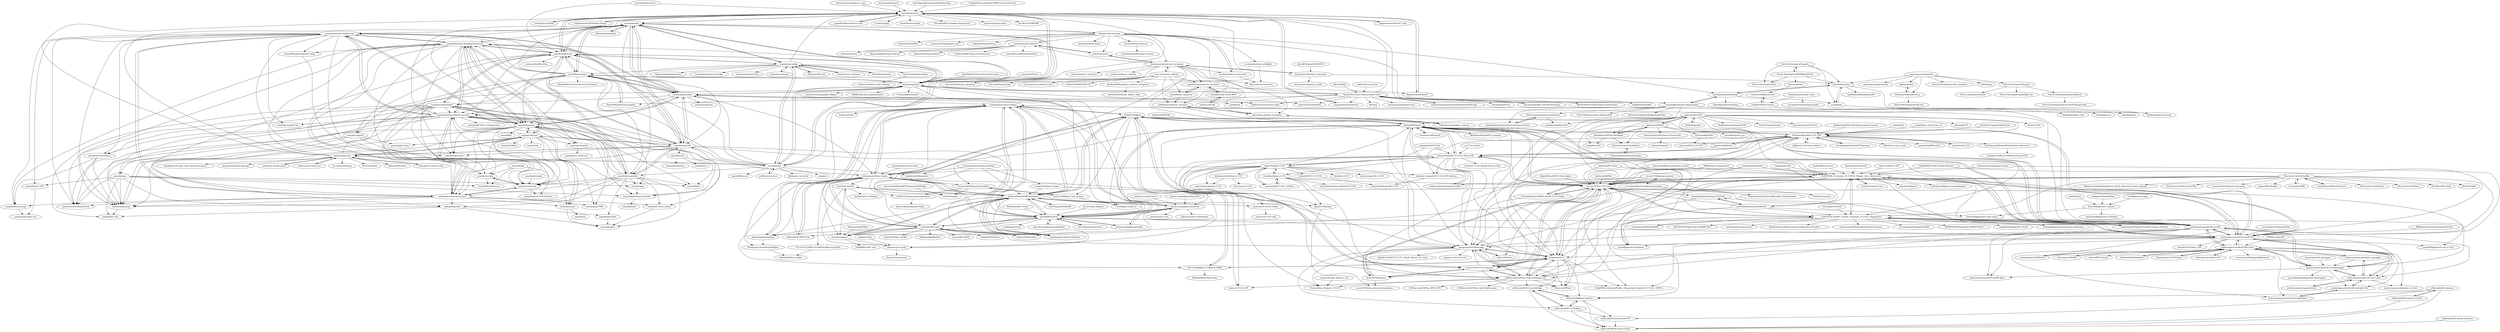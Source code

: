 digraph G {
"CellularPrivacy/Android-IMSI-Catcher-Detector" -> "samyk/poisontap" ["e"=1]
"jgromes/RadioLib" -> "NorthernMan54/rtl_433_ESP" ["e"=1]
"jgromes/RadioLib" -> "LSatan/SmartRC-CC1101-Driver-Lib" ["e"=1]
"jgromes/RadioLib" -> "rfquack/RFQuack" ["e"=1]
"jackspirou/clientjs" -> "samyk/evercookie" ["e"=1]
"RoganDawes/P4wnP1_aloa" -> "samyk/poisontap" ["e"=1]
"MTK911/Attiny85" -> "joelsernamoreno/BadUSB-Cable" ["e"=1]
"eliddell1/RollJam" -> "CR11CS/RollJam-315MHz-433MHz"
"eliddell1/RollJam" -> "exploitagency/rfcat-rolljam"
"eliddell1/RollJam" -> "lucaercoli/rolling-code-grabber"
"eliddell1/RollJam" -> "gusgorman402/RFmoggy"
"eliddell1/RollJam" -> "trishmapow/rf-jam-replay"
"eliddell1/RollJam" -> "AndrewMohawk/RfCatHelpers"
"eliddell1/RollJam" -> "0x5c4r3/Rolling_Code_Bypass"
"eliddell1/RollJam" -> "s34s0n/jam-replay-rf"
"eliddell1/RollJam" -> "mcore1976/cc1101-jammer"
"eliddell1/RollJam" -> "rfquack/RFQuack"
"eliddell1/RollJam" -> "wfhstudio/RollJam-Arduino"
"dfd-tud/deda" -> "Xyl2k/TSA-Travel-Sentry-master-keys" ["e"=1]
"thewhiteh4t/flashsploit" -> "joelsernamoreno/BadUSB-Cable" ["e"=1]
"deviantollam/Key-and-Pin-Decoding" -> "Xyl2k/TSA-Travel-Sentry-master-keys" ["e"=1]
"xtr4nge/FruityWifi" -> "samyk/poisontap" ["e"=1]
"samyk/skyjack" -> "samyk/usbdriveby"
"samyk/skyjack" -> "samyk/keysweeper"
"samyk/skyjack" -> "samyk/magspoof"
"samyk/skyjack" -> "samyk/poisontap"
"samyk/skyjack" -> "samyk/Awesome-Hacking-Resources"
"samyk/skyjack" -> "samyk/opensesame"
"samyk/skyjack" -> "samyk/evercookie"
"samyk/skyjack" -> "samyk/dingdong"
"samyk/skyjack" -> "felixge/node-ar-drone"
"samyk/skyjack" -> "dhondta/dronesploit" ["e"=1]
"samyk/skyjack" -> "samyk/samytools"
"samyk/skyjack" -> "samyk/awesome-vehicle-security"
"samyk/skyjack" -> "samyk/proxygambit"
"samyk/skyjack" -> "samyk/pwnat"
"samyk/skyjack" -> "samyk/awesome-raspberrypi"
"AdamLaurie/RFIDler" -> "leonjza/ooktools" ["e"=1]
"UCLA-ECE209AS-2018W/Hui-Wenxuan-Yifan" -> "zoksta944/rfcat-rolljam"
"venthur/python-ardrone" -> "lilyinstarlight/python-ardrone"
"venthur/python-ardrone" -> "adetaylor/python-ardrone"
"venthur/python-ardrone" -> "ardrone/ardrone"
"venthur/python-ardrone" -> "Sanderi44/AR-Drone-Fire-Detection"
"venthur/python-ardrone" -> "simondlevy/ARDroneAutoPylot"
"venthur/python-ardrone" -> "puku0x/cvdrone"
"rfidtool/ESP-RFID-Tool" -> "exploitagency/rfcat-rolljam" ["e"=1]
"rfidtool/ESP-RFID-Tool" -> "trishmapow/rf-jam-replay" ["e"=1]
"Hypha-ROS/hypharos_ardrone_navigation" -> "haochihlin/Ardrone_indoor_slam"
"RoganDawes/LOGITacker" -> "joelsernamoreno/BadUSB-Cable" ["e"=1]
"cclabsInc/RFCrack" -> "AndrewMohawk/RfCatHelpers"
"cclabsInc/RFCrack" -> "exploitagency/rfcat-rolljam"
"cclabsInc/RFCrack" -> "trishmapow/rf-jam-replay"
"cclabsInc/RFCrack" -> "leonjza/ooktools"
"cclabsInc/RFCrack" -> "exploitagency/github-rfpwnon"
"cclabsInc/RFCrack" -> "atlas0fd00m/rfcat"
"cclabsInc/RFCrack" -> "ghostlulzhacks/rolljam"
"cclabsInc/RFCrack" -> "bastibl/gr-keyfob"
"cclabsInc/RFCrack" -> "cryptolok/CryKeX" ["e"=1]
"cclabsInc/RFCrack" -> "rfidtool/ESP-RFID-Tool" ["e"=1]
"cclabsInc/RFCrack" -> "notpike/SDR-Notes" ["e"=1]
"cclabsInc/RFCrack" -> "cn0xroot/RFSec-ToolKit" ["e"=1]
"cclabsInc/RFCrack" -> "MojtabaTajik/Robber" ["e"=1]
"cclabsInc/RFCrack" -> "gusgorman402/RFmoggy"
"cclabsInc/RFCrack" -> "eldraco/Salamandra" ["e"=1]
"joelsernamoreno/badusb_examples" -> "joelsernamoreno/EvilCrow-Cable"
"joelsernamoreno/badusb_examples" -> "joelsernamoreno/BadUSB-Cable"
"joelsernamoreno/badusb_examples" -> "joelsernamoreno/EvilCrow-Keylogger"
"maduce/fosscad-repo" -> "Xyl2k/TSA-Travel-Sentry-master-keys" ["e"=1]
"eschnou/ardrone-autonomy" -> "bkw/node-dronestream"
"eschnou/ardrone-autonomy" -> "felixge/node-ar-drone"
"amymcgovern/pyparrot" -> "amymcgovern/pymambo"
"amymcgovern/pyparrot" -> "algolia/pdrone"
"amymcgovern/pyparrot" -> "Mechazawa/minidrone-js"
"amymcgovern/pyparrot" -> "Parrot-Developers/arsdk_manifests"
"amymcgovern/pyparrot" -> "N-Bz/bybop"
"amymcgovern/pyparrot" -> "Parrot-Developers/olympe"
"amymcgovern/pyparrot" -> "robotika/katarina"
"eschnou/ardrone-webflight" -> "bkw/node-dronestream"
"gabonator/LA104" -> "gabonator/DS203"
"gabonator/LA104" -> "MotoMaxis/DS203-DSOQuad"
"gabonator/LA104" -> "Ralim/LA104"
"gabonator/LA104" -> "xjtuecho/DS213_ECHO"
"gabonator/LA104" -> "kanflo/opendps" ["e"=1]
"gabonator/LA104" -> "mcore1976/cc1101-tool"
"gabonator/LA104" -> "NorthernMan54/rtl_433_ESP"
"gabonator/LA104" -> "thanks4opensource/buck50" ["e"=1]
"gabonator/LA104" -> "stawel/cheali-charger" ["e"=1]
"gabonator/LA104" -> "jamesbowman/i2cdriver" ["e"=1]
"gabonator/LA104" -> "gusgorman402/RFmoggy"
"gabonator/LA104" -> "rfquack/RFQuack"
"gabonator/LA104" -> "kripthor/io433"
"gabonator/LA104" -> "h-RAT/EvilCrowRF_Custom_Firmware_CC1101_FlipperZero"
"gabonator/LA104" -> "q3k/chubby75" ["e"=1]
"LSatan/SmartRC-CC1101-Driver-Lib" -> "mcore1976/cc1101-tool"
"LSatan/SmartRC-CC1101-Driver-Lib" -> "SpaceTeddy/CC1101"
"LSatan/SmartRC-CC1101-Driver-Lib" -> "gusgorman402/RFmoggy"
"LSatan/SmartRC-CC1101-Driver-Lib" -> "wladimir-computin/CC1101-ESP-Arduino"
"LSatan/SmartRC-CC1101-Driver-Lib" -> "NorthernMan54/rtl_433_ESP"
"LSatan/SmartRC-CC1101-Driver-Lib" -> "ESPboy-edu/ESPboy_Sub1GHzInspector"
"LSatan/SmartRC-CC1101-Driver-Lib" -> "LSatan/CC1101-Debug-Service-Tool"
"LSatan/SmartRC-CC1101-Driver-Lib" -> "joelsernamoreno/EvilCrow-RF"
"LSatan/SmartRC-CC1101-Driver-Lib" -> "rfquack/RFQuack"
"LSatan/SmartRC-CC1101-Driver-Lib" -> "LSatan/Simu_Remote_CC1101"
"LSatan/SmartRC-CC1101-Driver-Lib" -> "veonik/arduino-cc1101"
"LSatan/SmartRC-CC1101-Driver-Lib" -> "mcore1976/cc1101-jammer"
"LSatan/SmartRC-CC1101-Driver-Lib" -> "h-RAT/Willy_Firmware_V2_ESP32_Flipper_Zero_Alternative"
"LSatan/SmartRC-CC1101-Driver-Lib" -> "pkarsy/CC1101_RF"
"LSatan/SmartRC-CC1101-Driver-Lib" -> "kripthor/io433"
"jglim/CCManager" -> "mcore1976/urh-arduino-cloning-keys"
"samyk/jiagra" -> "samyk/natpinning"
"samyk/jiagra" -> "samyk/FastestWebsiteEver"
"samyk/jiagra" -> "samyk/buspirate"
"samyk/jiagra" -> "samyk/BLE_HCI"
"samyk/jiagra" -> "samyk/Miscellaneous"
"samyk/jiagra" -> "samyk/AppleRemoteSender"
"samyk/jiagra" -> "samyk/Drone_OSC"
"samyk/jiagra" -> "samyk/sqlpp"
"Seeed-Studio/DSOQuad_SourceCode" -> "tmbinc/dsoquad"
"MotoMaxis/DS203-DSOQuad" -> "gabonator/DS203"
"MotoMaxis/DS203-DSOQuad" -> "jelinj8/dso203"
"MotoMaxis/DS203-DSOQuad" -> "PetteriAimonen/QuadPawn"
"samyk/frisky" -> "samyk/rarcrack"
"samyk/frisky" -> "samyk/Lepton-FLiR-Arduino"
"samyk/frisky" -> "samyk/Miscellaneous"
"samyk/Awesome-Hacking-Resources" -> "samyk/awesome-vehicle-security"
"samyk/Awesome-Hacking-Resources" -> "samyk/awesome-raspberrypi"
"samyk/Awesome-Hacking-Resources" -> "samyk/awesome-electronics"
"samyk/Awesome-Hacking-Resources" -> "samyk/samytools"
"samyk/Awesome-Hacking-Resources" -> "samyk/dingdong"
"samyk/Awesome-Hacking-Resources" -> "samyk/nemesis"
"samyk/Awesome-Hacking-Resources" -> "samyk/webscan"
"samyk/Awesome-Hacking-Resources" -> "samyk/opensesame"
"samyk/Awesome-Hacking-Resources" -> "samyk/usbdriveby"
"samyk/Awesome-Hacking-Resources" -> "samyk/awesome-p2p"
"samyk/Awesome-Hacking-Resources" -> "samyk/natpinning"
"samyk/Awesome-Hacking-Resources" -> "samyk/crackerjack"
"samyk/Awesome-Hacking-Resources" -> "samyk/proxmark3"
"samyk/Awesome-Hacking-Resources" -> "samyk/rarcrack"
"samyk/Awesome-Hacking-Resources" -> "samyk/Blackhat-MacOS-Config"
"lucb1e/cookielesscookies" -> "robert/cookieless-user-tracking"
"samyk/crackerjack" -> "samyk/rarcrack"
"samyk/crackerjack" -> "samyk/Lepton-FLiR-Arduino"
"samyk/crackerjack" -> "samyk/awesome-electronics"
"tomwimmenhove/subarufobrob" -> "trishmapow/rf-jam-replay"
"tomwimmenhove/subarufobrob" -> "AndrewMohawk/RfCatHelpers"
"tomwimmenhove/subarufobrob" -> "cclabsInc/RFCrack"
"tomwimmenhove/subarufobrob" -> "tresacton/dspectrumgui" ["e"=1]
"trendmicro/RFQuack" -> "rfquack/RFQuack"
"samyk/sqlpp" -> "samyk/AppleRemoteSender"
"samyk/natpinning" -> "samyk/BLE_HCI"
"Parrot-Developers/olympe" -> "Parrot-Developers/pdraw"
"Parrot-Developers/olympe" -> "Parrot-Developers/openflight-ios"
"Parrot-Developers/olympe" -> "Parrot-Developers/groundsdk-ios"
"samyk/Blackhat-MacOS-Config" -> "samyk/crackerjack"
"Mechazawa/minidrone-js" -> "algolia/pdrone"
"Mechazawa/minidrone-js" -> "Parrot-Developers/arsdk-xml"
"algolia/pdrone" -> "Mechazawa/minidrone-js"
"samyk/rarcrack" -> "samyk/crackerjack"
"samyk/rarcrack" -> "samyk/Miscellaneous"
"Parrot-Developers/groundsdk-ios" -> "Parrot-Developers/Drone-Swift-Playgrounds"
"samyk/AppleRemoteSender" -> "samyk/libbtbb"
"samyk/nemesis" -> "samyk/xVic"
"samyk/nemesis" -> "samyk/goodfet"
"samyk/ubertooth" -> "samyk/goodfet"
"samyk/Drone_OSC" -> "samyk/nodecopter-osc"
"whid-injector/whid-31337" -> "joelsernamoreno/BadUSB-Cable" ["e"=1]
"mcore1976/jammer" -> "mcore1976/cc1101-jammer"
"mcore1976/jammer" -> "mcore1976/urh-arduino-cloning-keys"
"mcore1976/jammer" -> "gusgorman402/RFmoggy"
"mcore1976/jammer" -> "mcore1976/cc1101-tool"
"jordib123/replay-jamming-attack" -> "darvarr/jamming-and-replay"
"SpaceTeddy/CC1101" -> "veonik/arduino-cc1101"
"SpaceTeddy/CC1101" -> "simonmonk/CC1101_arduino"
"SpaceTeddy/CC1101" -> "LSatan/SmartRC-CC1101-Driver-Lib"
"SpaceTeddy/CC1101" -> "loboris/ESP32_CC1101"
"SpaceTeddy/CC1101" -> "fphammerle/python-cc1101"
"SpaceTeddy/CC1101" -> "f4exb/picc1101"
"SpaceTeddy/CC1101" -> "gusgorman402/RFmoggy"
"SpaceTeddy/CC1101" -> "wladimir-computin/CC1101-ESP-Arduino"
"SpaceTeddy/CC1101" -> "pkarsy/CC1101_RF"
"SpaceTeddy/CC1101" -> "jhester/msp430-cc1101"
"SpaceTeddy/CC1101" -> "trishmapow/rf-jam-replay"
"SpaceTeddy/CC1101" -> "gyaresu/rf1101se-teensy"
"SpaceTeddy/CC1101" -> "nahueldsanchez/pycc1101"
"SpaceTeddy/CC1101" -> "jglim/CCManager"
"SpaceTeddy/CC1101" -> "rfquack/RFQuack"
"dhondta/dronesploit" -> "samyk/skyjack" ["e"=1]
"nccgroup/Sniffle" -> "ElectronicCats/CatSniffer" ["e"=1]
"usbarmory/usbarmory" -> "greatscottgadgets/yardstick" ["e"=1]
"brandonlw/Psychson" -> "samyk/usbdriveby" ["e"=1]
"brandonlw/Psychson" -> "samyk/poisontap" ["e"=1]
"joelsernamoreno/EvilCrow-Keylogger" -> "joelsernamoreno/BadUSB-Cable"
"joelsernamoreno/EvilCrow-Keylogger" -> "joelsernamoreno/EvilCrowCable-Pro"
"joelsernamoreno/EvilCrow-Keylogger" -> "joelsernamoreno/EvilCrow-Cable"
"joelsernamoreno/EvilCrow-Keylogger" -> "joelsernamoreno/EvilCrowRF-V2"
"joelsernamoreno/EvilCrow-Keylogger" -> "joelsernamoreno/EvilCrow-RF"
"joelsernamoreno/EvilCrow-Keylogger" -> "joelsernamoreno/EvilCrowRF-Beta"
"joelsernamoreno/EvilCrow-Keylogger" -> "h-RAT/EvilCrowRF_Custom_Firmware_CC1101_FlipperZero"
"joelsernamoreno/EvilCrow-Keylogger" -> "justcallmekoko/Hardware-Keyloggers" ["e"=1]
"G4lile0/ESP32-WiFi-Hash-Monster" -> "h-RAT/Willy_Firmware_V2_ESP32_Flipper_Zero_Alternative" ["e"=1]
"G4lile0/ESP32-WiFi-Hash-Monster" -> "joelsernamoreno/EvilCrowRF-V2" ["e"=1]
"Parrot-Developers/ARSDKBuildUtils" -> "Parrot-Developers/Samples"
"Parrot-Developers/ARSDKBuildUtils" -> "Parrot-Developers/Docs"
"Parrot-Developers/ARSDKBuildUtils" -> "iloreen/libsumo"
"Parrot-Developers/ARSDKBuildUtils" -> "robotika/katarina"
"diafygi/webrtc-ips" -> "samyk/evercookie" ["e"=1]
"ElectronicCats/CatSniffer" -> "nccgroup/Sniffle" ["e"=1]
"ElectronicCats/CatSniffer" -> "franckferman/MetaDetective" ["e"=1]
"ElectronicCats/CatSniffer" -> "ElectronicCats/faultycat" ["e"=1]
"ElectronicCats/CatSniffer" -> "ElectronicCats/Minino"
"ElectronicCats/CatSniffer" -> "PentHertz/RF-Swift" ["e"=1]
"ElectronicCats/CatSniffer" -> "bkerler/Sniffle" ["e"=1]
"ElectronicCats/CatSniffer" -> "mikeryan/ice9-bluetooth-sniffer" ["e"=1]
"ElectronicCats/CatSniffer" -> "atlas0fd00m/rfcat"
"ElectronicCats/CatSniffer" -> "mcore1976/cc1101-tool"
"ElectronicCats/CatSniffer" -> "Matheus-Garbelini/braktooth_esp32_bluetooth_classic_attacks" ["e"=1]
"ElectronicCats/CatSniffer" -> "ElectronicCats/HunterCatNFC" ["e"=1]
"ElectronicCats/CatSniffer" -> "newaetech/chipshouter-picoemp" ["e"=1]
"ElectronicCats/CatSniffer" -> "joelsernamoreno/EvilCrowRF-V2"
"ElectronicCats/CatSniffer" -> "sgxgsx/BlueToolkit" ["e"=1]
"ElectronicCats/CatSniffer" -> "h-RAT/EvilCrowRF_Custom_Firmware_CC1101_FlipperZero"
"Parrot-Developers/Samples" -> "Parrot-Developers/ARSDKBuildUtils"
"Parrot-Developers/Samples" -> "Parrot-Developers/Docs"
"Parrot-Developers/Samples" -> "cucx/bebop"
"Parrot-Developers/Samples" -> "robotika/katarina"
"samyk/usbdriveby" -> "samyk/keysweeper"
"samyk/usbdriveby" -> "samyk/skyjack"
"samyk/usbdriveby" -> "samyk/awesome-raspberrypi"
"samyk/usbdriveby" -> "samyk/Awesome-Hacking-Resources"
"samyk/usbdriveby" -> "samyk/magspoof"
"samyk/usbdriveby" -> "samyk/awesome-vehicle-security"
"samyk/usbdriveby" -> "samyk/opensesame"
"samyk/usbdriveby" -> "samyk/combobreaker"
"samyk/usbdriveby" -> "samyk/proxygambit"
"samyk/usbdriveby" -> "samyk/poisontap"
"samyk/usbdriveby" -> "samyk/awesome-electronics"
"samyk/usbdriveby" -> "samratashok/Kautilya" ["e"=1]
"samyk/usbdriveby" -> "samyk/dingdong"
"samyk/usbdriveby" -> "samyk/quickjack"
"samyk/usbdriveby" -> "samyk/evercookie"
"git-artes/gr-tempest" -> "atlas0fd00m/rfcat" ["e"=1]
"jselbie/stunserver" -> "samyk/pwnat" ["e"=1]
"joelsernamoreno/EvilCrow-Cable" -> "joelsernamoreno/BadUSB-Cable"
"joelsernamoreno/EvilCrow-Cable" -> "joelsernamoreno/EvilCrowCable-Pro"
"joelsernamoreno/EvilCrow-Cable" -> "joelsernamoreno/badusb_examples"
"joelsernamoreno/EvilCrow-Cable" -> "joelsernamoreno/EvilCrow-Keylogger"
"joelsernamoreno/EvilCrow-Cable" -> "michalmonday/supremeDuck" ["e"=1]
"joelsernamoreno/EvilCrow-Cable" -> "joelsernamoreno/badusb_sd_wifi" ["e"=1]
"samyk/samytools" -> "samyk/Awesome-Hacking-Resources"
"samyk/samytools" -> "samyk/awesome-raspberrypi"
"samyk/samytools" -> "samyk/awesome-electronics"
"samyk/samytools" -> "samyk/dingdong"
"samyk/samytools" -> "samyk/webscan"
"samyk/samytools" -> "samyk/awesome-vehicle-security"
"samyk/samytools" -> "samyk/opensesame"
"samyk/samytools" -> "samyk/proxygambit"
"samyk/samytools" -> "samyk/samyk"
"samyk/samytools" -> "samyk/skyjack"
"samyk/samytools" -> "samyk/inspectrum"
"samyk/samytools" -> "exploitagency/github-rfpwnon"
"samyk/samytools" -> "samyk/slipstream"
"samyk/samytools" -> "trishmapow/rf-jam-replay"
"samyk/samytools" -> "atlas0fd00m/rfcat"
"HackingIntoYourHeart/RollJam" -> "zoksta944/rfcat-rolljam"
"samyk/quickjack" -> "samyk/natpinning"
"samyk/quickjack" -> "samyk/apple_bleee"
"samyk/quickjack" -> "samyk/inspectrum"
"samyk/quickjack" -> "samyk/jiagra"
"joelsernamoreno/BadUSB-Cable" -> "joelsernamoreno/EvilCrow-Cable"
"joelsernamoreno/BadUSB-Cable" -> "joelsernamoreno/EvilCrow-Keylogger"
"joelsernamoreno/BadUSB-Cable" -> "whid-injector/whid-31337" ["e"=1]
"joelsernamoreno/BadUSB-Cable" -> "joelsernamoreno/badusb_examples"
"joelsernamoreno/BadUSB-Cable" -> "thewhiteh4t/flashsploit" ["e"=1]
"joelsernamoreno/BadUSB-Cable" -> "ernesto-xload/DigisparkKeyboard" ["e"=1]
"joelsernamoreno/BadUSB-Cable" -> "joelsernamoreno/EvilCrowRF-V2"
"joelsernamoreno/BadUSB-Cable" -> "joelsernamoreno/EvilCrowCable-Wind"
"joelsernamoreno/BadUSB-Cable" -> "joelsernamoreno/EvilCrow-RF"
"joelsernamoreno/BadUSB-Cable" -> "joelsernamoreno/EvilCrowCable-Pro"
"joelsernamoreno/BadUSB-Cable" -> "joelsernamoreno/badusb_sd_wifi" ["e"=1]
"joelsernamoreno/BadUSB-Cable" -> "exploitagency/ESPloitV2" ["e"=1]
"joelsernamoreno/BadUSB-Cable" -> "RoganDawes/LOGITacker" ["e"=1]
"joelsernamoreno/BadUSB-Cable" -> "whid-injector/WHID" ["e"=1]
"joelsernamoreno/BadUSB-Cable" -> "tobozo/WUD-Ducky" ["e"=1]
"y-x-c/wearable-microphone-jamming" -> "mcore1976/antispy-jammer"
"y-x-c/wearable-microphone-jamming" -> "T-vK/alexa-jammer"
"y-x-c/wearable-microphone-jamming" -> "MachineryEnchantress/Wearable-Audio-Jammer"
"y-x-c/wearable-microphone-jamming" -> "eldraco/Salamandra" ["e"=1]
"samyk/keysweeper" -> "samyk/usbdriveby"
"samyk/keysweeper" -> "samyk/opensesame"
"samyk/keysweeper" -> "samyk/skyjack"
"samyk/keysweeper" -> "samyk/magspoof"
"samyk/keysweeper" -> "samyk/awesome-vehicle-security"
"samyk/keysweeper" -> "samyk/combobreaker"
"samyk/keysweeper" -> "samyk/dingdong"
"samyk/keysweeper" -> "samyk/awesome-raspberrypi"
"samyk/keysweeper" -> "samyk/awesome-electronics"
"samyk/keysweeper" -> "BastilleResearch/mousejack" ["e"=1]
"samyk/keysweeper" -> "samyk/Awesome-Hacking-Resources"
"samyk/keysweeper" -> "samyk/proxygambit"
"samyk/keysweeper" -> "samyk/quickjack"
"samyk/keysweeper" -> "BastilleResearch/nrf-research-firmware" ["e"=1]
"samyk/keysweeper" -> "samyk/poisontap"
"wladimir-computin/CC1101-ESP-Arduino" -> "nopnop2002/esp-idf-cc1101"
"lws803/BLE-jammer" -> "h-RAT/Willy_Firmware_V2_ESP32_Flipper_Zero_Alternative" ["e"=1]
"rfquack/RFQuack" -> "joelsernamoreno/EvilCrow-RF"
"rfquack/RFQuack" -> "trendmicro/RFQuack"
"rfquack/RFQuack" -> "h-RAT/EvilCrowRF_Custom_Firmware_CC1101_FlipperZero"
"rfquack/RFQuack" -> "joelsernamoreno/EvilCrowRF-Beta"
"rfquack/RFQuack" -> "joelsernamoreno/EvilCrowRF-V2"
"rfquack/RFQuack" -> "mcore1976/cc1101-tool"
"rfquack/RFQuack" -> "gusgorman402/RFmoggy"
"rfquack/RFQuack" -> "NorthernMan54/rtl_433_ESP"
"rfquack/RFQuack" -> "eliddell1/RollJam"
"rfquack/RFQuack" -> "atlas0fd00m/rfcat"
"rfquack/RFQuack" -> "kripthor/io433"
"rfquack/RFQuack" -> "mcore1976/cc1101-jammer"
"rfquack/RFQuack" -> "W0rthlessS0ul/nRF24_jammer" ["e"=1]
"rfquack/RFQuack" -> "mikeryan/ice9-bluetooth-sniffer" ["e"=1]
"rfquack/RFQuack" -> "LSatan/SmartRC-CC1101-Driver-Lib"
"lucaercoli/rolling-code-grabber" -> "0x5c4r3/Rolling_Code_Bypass"
"lucaercoli/rolling-code-grabber" -> "scpitt/Timejam"
"lucaercoli/rolling-code-grabber" -> "jordib123/replay-jamming-attack"
"gabonator/DS203" -> "MotoMaxis/DS203-DSOQuad"
"gabonator/DS203" -> "pmos69/dso203_gcc"
"gabonator/DS203" -> "gabonator/LA104"
"gabonator/DS203" -> "PetteriAimonen/QuadPawn"
"gabonator/DS203" -> "Seeed-Studio/DSOQuad_SourceCode"
"gabonator/DS203" -> "xjtuecho/MiniDSO"
"gabonator/DS203" -> "jelinj8/dso203"
"samyk/proxmark3" -> "samyk/linux_libnfc-nci"
"gusgorman402/RFmoggy" -> "Matis-ard/MTool"
"gusgorman402/RFmoggy" -> "cifertech/Daeva" ["e"=1]
"gusgorman402/RFmoggy" -> "ESPboy-edu/ESPboy_Sub1GHzInspector"
"gusgorman402/RFmoggy" -> "knightr1d3r007/CC1101_Shield_Wemos_D1_mini"
"gusgorman402/RFmoggy" -> "kripthor/io433"
"gusgorman402/RFmoggy" -> "grspy/rcswitch-cc1101"
"gusgorman402/RFmoggy" -> "LSatan/Simu_Remote_CC1101"
"gusgorman402/RFmoggy" -> "wfhstudio/ESP_32-RollJam"
"samyk/glitchsink" -> "samyk/crackerjack" ["e"=1]
"fphammerle/python-cc1101" -> "dsvensson/cc1101"
"fphammerle/python-cc1101" -> "nahueldsanchez/pycc1101"
"dougvk/tum_simulator" -> "angelsantamaria/tum_simulator"
"dougvk/tum_simulator" -> "mikehamer/ardrone_tutorials"
"samyk/dingdong" -> "samyk/awesome-vehicle-security"
"samyk/dingdong" -> "samyk/rarcrack"
"samyk/dingdong" -> "samyk/awesome-electronics"
"samyk/dingdong" -> "samyk/awesome-raspberrypi"
"samyk/dingdong" -> "samyk/BPL"
"samyk/dingdong" -> "samyk/libnfc"
"samyk/dingdong" -> "samyk/FastestWebsiteEver"
"samyk/dingdong" -> "samyk/natpinning"
"samyk/dingdong" -> "samyk/webscan"
"samyk/dingdong" -> "samyk/AppleRemoteSender"
"samyk/dingdong" -> "samyk/proxmark3"
"samyk/dingdong" -> "samyk/Awesome-Hacking-Resources"
"samyk/dingdong" -> "samyk/inspectrum"
"samyk/dingdong" -> "samyk/crackerjack"
"samyk/dingdong" -> "samyk/opensesame"
"cucx/bebop" -> "Zepheus/ardrone3-pcap"
"cucx/bebop" -> "robotika/katarina"
"iloreen/libsumo" -> "CoyoteProd/libsumo.net"
"tkuester/gr-reveng" -> "tkuester/gr-gotenna"
"samyk/combobreaker" -> "samyk/buspirate"
"samyk/combobreaker" -> "samyk/crackerjack"
"samyk/combobreaker" -> "samyk/proxygambit"
"samyk/combobreaker" -> "samyk/awesome-electronics"
"samyk/combobreaker" -> "samyk/sqlpp"
"samyk/combobreaker" -> "samyk/devtools-detect"
"samyk/combobreaker" -> "samyk/BLE_HCI"
"samyk/combobreaker" -> "samyk/AppleRemoteSender"
"samyk/combobreaker" -> "samyk/awesome-vehicle-security"
"samyk/combobreaker" -> "samyk/openrTMS"
"samyk/combobreaker" -> "samyk/FastestWebsiteEver"
"samyk/combobreaker" -> "samyk/inspectrum"
"samyk/combobreaker" -> "samyk/natpinning"
"samyk/combobreaker" -> "samyk/jiagra"
"samyk/combobreaker" -> "samyk/usbdriveby"
"Hypfer/esp8266-vindriktning-particle-sensor" -> "NorthernMan54/rtl_433_ESP" ["e"=1]
"hak5darren/USB-Rubber-Ducky" -> "samyk/poisontap" ["e"=1]
"hephaest0s/usbkill" -> "samyk/poisontap" ["e"=1]
"bastibl/gr-keyfob" -> "Yashkenia/Car-Hacking"
"bastibl/gr-keyfob" -> "leonjza/ooktools"
"bastibl/gr-keyfob" -> "AndrewMohawk/RfCatHelpers"
"bastibl/gr-keyfob" -> "tkuester/gr-reveng"
"pbkhrv/rtl_433-hass-addons" -> "NorthernMan54/rtl_433_ESP" ["e"=1]
"NorthernMan54/rtl_433_ESP" -> "rfquack/RFQuack"
"NorthernMan54/rtl_433_ESP" -> "LSatan/SmartRC-CC1101-Driver-Lib"
"NorthernMan54/rtl_433_ESP" -> "mcore1976/cc1101-tool"
"NorthernMan54/rtl_433_ESP" -> "1technophile/OpenMQTTGateway" ["e"=1]
"NorthernMan54/rtl_433_ESP" -> "jgromes/RadioLib" ["e"=1]
"NorthernMan54/rtl_433_ESP" -> "dl9rdz/rdz_ttgo_sonde" ["e"=1]
"NorthernMan54/rtl_433_ESP" -> "cpainchaud/RFLink32" ["e"=1]
"NorthernMan54/rtl_433_ESP" -> "joelsernamoreno/EvilCrow-RF"
"NorthernMan54/rtl_433_ESP" -> "merbanan/rtl_433" ["e"=1]
"NorthernMan54/rtl_433_ESP" -> "matthias-bs/BresserWeatherSensorReceiver"
"NorthernMan54/rtl_433_ESP" -> "wladimir-computin/CC1101-ESP-Arduino"
"NorthernMan54/rtl_433_ESP" -> "ESPboy-edu/ESPboy_Sub1GHzInspector"
"NorthernMan54/rtl_433_ESP" -> "pbkhrv/rtl_433-hass-addons" ["e"=1]
"NorthernMan54/rtl_433_ESP" -> "kripthor/io433"
"NorthernMan54/rtl_433_ESP" -> "gusgorman402/RFmoggy"
"samyk/slipstream" -> "samyk/pwnat"
"samyk/slipstream" -> "samyk/webscan"
"samyk/slipstream" -> "harisqazi1/Cybersecurity" ["e"=1]
"samyk/slipstream" -> "samyk/samytools"
"samyk/slipstream" -> "samyk/Awesome-Hacking-Resources"
"samyk/slipstream" -> "samyk/magspoof"
"samyk/slipstream" -> "mandiant/red_team_tool_countermeasures" ["e"=1]
"samyk/slipstream" -> "koutto/pi-pwnbox-rogueap" ["e"=1]
"samyk/slipstream" -> "vanhauser-thc/thc-ipv6" ["e"=1]
"samyk/slipstream" -> "oskarsve/ms-teams-rce" ["e"=1]
"samyk/slipstream" -> "jxy-s/herpaderping" ["e"=1]
"samyk/slipstream" -> "bats3c/shad0w" ["e"=1]
"samyk/slipstream" -> "samyk/skyjack"
"samyk/slipstream" -> "samyk/poisontap"
"samyk/slipstream" -> "utkusen/urlhunter" ["e"=1]
"samyk/opensesame" -> "mossmann/im-me" ["e"=1]
"samyk/opensesame" -> "samyk/keysweeper"
"samyk/opensesame" -> "samyk/dingdong"
"samyk/opensesame" -> "samyk/awesome-vehicle-security"
"samyk/opensesame" -> "samyk/Awesome-Hacking-Resources"
"samyk/opensesame" -> "AndrewMohawk/RfCatHelpers"
"samyk/opensesame" -> "samyk/usbdriveby"
"samyk/opensesame" -> "atlas0fd00m/rfcat"
"samyk/opensesame" -> "samyk/samytools"
"samyk/opensesame" -> "samyk/skyjack"
"samyk/opensesame" -> "greatscottgadgets/yardstick"
"samyk/opensesame" -> "exploitagency/rfcat-rolljam"
"samyk/opensesame" -> "samyk/magspoof"
"samyk/opensesame" -> "samyk/combobreaker"
"samyk/opensesame" -> "trishmapow/rf-jam-replay"
"samyk/webscan" -> "samyk/dingdong"
"samyk/webscan" -> "samyk/natpinning"
"samyk/webscan" -> "samyk/Awesome-Hacking-Resources"
"samyk/webscan" -> "samyk/nemesis"
"samyk/webscan" -> "samyk/apple_bleee"
"samyk/webscan" -> "samyk/proxmark3"
"samyk/webscan" -> "samyk/crackerjack"
"samyk/webscan" -> "samyk/awesome-vehicle-security"
"samyk/webscan" -> "samyk/samytools"
"samyk/webscan" -> "samyk/awesome-electronics"
"samyk/webscan" -> "samyk/IoTaWatt"
"samyk/webscan" -> "samyk/libnfc"
"samyk/webscan" -> "samyk/openrTMS"
"samyk/webscan" -> "samyk/crak"
"samyk/webscan" -> "samyk/slipstream"
"sui77/rc-switch" -> "LSatan/SmartRC-CC1101-Driver-Lib" ["e"=1]
"vanhauser-thc/thc-ipv6" -> "samyk/slipstream" ["e"=1]
"0x5c4r3/Rolling_Code_Bypass" -> "lucaercoli/rolling-code-grabber"
"0x5c4r3/Rolling_Code_Bypass" -> "s34s0n/jam-replay-rf"
"sharebrained/portapack-hackrf" -> "atlas0fd00m/rfcat" ["e"=1]
"joelsernamoreno/EvilCrow-RF" -> "joelsernamoreno/EvilCrowRF-V2"
"joelsernamoreno/EvilCrow-RF" -> "h-RAT/EvilCrowRF_Custom_Firmware_CC1101_FlipperZero"
"joelsernamoreno/EvilCrow-RF" -> "rfquack/RFQuack"
"joelsernamoreno/EvilCrow-RF" -> "gusgorman402/RFmoggy"
"joelsernamoreno/EvilCrow-RF" -> "joelsernamoreno/EvilCrowRF-Beta"
"joelsernamoreno/EvilCrow-RF" -> "h-RAT/Willy_Firmware_V2_ESP32_Flipper_Zero_Alternative"
"joelsernamoreno/EvilCrow-RF" -> "ESPboy-edu/ESPboy_Sub1GHzInspector"
"joelsernamoreno/EvilCrow-RF" -> "LSatan/SmartRC-CC1101-Driver-Lib"
"joelsernamoreno/EvilCrow-RF" -> "joelsernamoreno/EvilCrow-Keylogger"
"joelsernamoreno/EvilCrow-RF" -> "mcore1976/cc1101-tool"
"joelsernamoreno/EvilCrow-RF" -> "joelsernamoreno/BadUSB-Cable"
"joelsernamoreno/EvilCrow-RF" -> "joelsernamoreno/EvilCrow-Cable"
"joelsernamoreno/EvilCrow-RF" -> "exploitagency/rfcat-rolljam"
"joelsernamoreno/EvilCrow-RF" -> "mcore1976/jammer"
"joelsernamoreno/EvilCrow-RF" -> "NorthernMan54/rtl_433_ESP"
"harisqazi1/Cybersecurity" -> "samyk/slipstream" ["e"=1]
"oskarsve/ms-teams-rce" -> "samyk/slipstream" ["e"=1]
"Legion2/Somfy_Remote_Lib" -> "LSatan/Simu_Remote_CC1101" ["e"=1]
"mcore1976/antispy-jammer" -> "mcore1976/cc1101-tool"
"mcore1976/antispy-jammer" -> "mcore1976/cc1101-jammer"
"mcore1976/antispy-jammer" -> "mcore1976/jammer"
"mcore1976/antispy-jammer" -> "y-x-c/wearable-microphone-jamming"
"mcore1976/antispy-jammer" -> "T-vK/alexa-jammer"
"hybridgroup/node-bebop" -> "robotika/katarina"
"hybridgroup/node-bebop" -> "cucx/bebop"
"hybridgroup/node-bebop" -> "hybridgroup/cylon-bebop"
"hybridgroup/node-bebop" -> "voodootikigod/node-rolling-spider"
"kripthor/io433" -> "gusgorman402/RFmoggy"
"kripthor/io433" -> "Matis-ard/MTool"
"kripthor/io433" -> "ESPboy-edu/ESPboy_Sub1GHzInspector"
"kripthor/io433" -> "mcore1976/cc1101-tool"
"kripthor/io433" -> "wfhstudio/RollJam-Arduino"
"kripthor/io433" -> "mcore1976/cc1101-jammer"
"kripthor/io433" -> "wfhstudio/Evil-Crow-Roll-Jam"
"kripthor/io433" -> "OzInFl/WaveSentinelPublic---Squareline-Studio-UI-CC1101---ESP32"
"kripthor/io433" -> "CR11CS/RollJam-315MHz-433MHz"
"sliceratwork/HackRF-Portapack-DeBruijn" -> "scpitt/Timejam" ["e"=1]
"samyk/samyk" -> "samyk/libnfc"
"samyk/samyk" -> "samyk/Seriously.js"
"samyk/samyk" -> "samyk/linux"
"xjtuecho/MiniDSO" -> "xjtuecho/DS213_ECHO"
"samyk/proxygambit" -> "samyk/combobreaker"
"samyk/proxygambit" -> "samyk/awesome-electronics"
"samyk/proxygambit" -> "samyk/buspirate"
"samyk/proxygambit" -> "samyk/crackerjack"
"samyk/proxygambit" -> "samyk/natpinning"
"samyk/proxygambit" -> "samyk/goodfet"
"samyk/proxygambit" -> "samyk/awesome-vehicle-security"
"samyk/proxygambit" -> "samyk/usbdriveby"
"samyk/proxygambit" -> "samyk/sqlpp"
"samyk/proxygambit" -> "samyk/ubertooth"
"samyk/proxygambit" -> "samyk/dingdong"
"samyk/proxygambit" -> "samyk/AppleRemoteSender"
"samyk/proxygambit" -> "samyk/rf1101se-teensy"
"samyk/proxygambit" -> "samyk/samytools"
"samyk/proxygambit" -> "samyk/libnfc"
"ESPboy-edu/ESPboy_Sub1GHzInspector" -> "ESPboy-edu/ESPboy_Sub1GhzScanner"
"ESPboy-edu/ESPboy_Sub1GHzInspector" -> "gusgorman402/RFmoggy"
"ESPboy-edu/ESPboy_Sub1GHzInspector" -> "kripthor/io433"
"ESPboy-edu/ESPboy_Sub1GHzInspector" -> "mcore1976/cc1101-tool"
"ESPboy-edu/ESPboy_Sub1GHzInspector" -> "Matis-ard/MTool"
"ESPboy-edu/ESPboy_Sub1GHzInspector" -> "ESPboy-edu/ESPboy_RFID_NFC"
"ESPboy-edu/ESPboy_Sub1GHzInspector" -> "OzInFl/WaveSentinelPublic---Squareline-Studio-UI-CC1101---ESP32"
"ESPboy-edu/ESPboy_Sub1GHzInspector" -> "mcore1976/cc1101-jammer"
"ESPboy-edu/ESPboy_Sub1GHzInspector" -> "LSatan/Simu_Remote_CC1101"
"ESPboy-edu/ESPboy_Sub1GHzInspector" -> "pkarsy/CC1101_RF"
"ESPboy-edu/ESPboy_Sub1GHzInspector" -> "wfhstudio/Evil-Crow-Roll-Jam"
"voodootikigod/node-rolling-spider" -> "fetherston/npm-parrot-minidrone"
"voodootikigod/node-rolling-spider" -> "hybridgroup/node-bebop"
"voodootikigod/node-rolling-spider" -> "johnelliott/spider-web"
"voodootikigod/node-rolling-spider" -> "robotika/jessica"
"voodootikigod/node-rolling-spider" -> "poshaughnessy/web-bluetooth-parrot-drone"
"voodootikigod/node-rolling-spider" -> "ChrisTheBaron/cylon-rolling-spider"
"voodootikigod/node-rolling-spider" -> "Parrot-Developers/RollingSpiderEdu"
"voodootikigod/node-rolling-spider" -> "gandhimonik/DroneJS"
"forgeByAcision/node-sumo" -> "tchekoto/SumoControl"
"forgeByAcision/node-sumo" -> "ravineport/node-jumping-night"
"robotika/katarina" -> "cucx/bebop"
"robotika/katarina" -> "spiderkeys/BebopRebopAPI"
"robotika/katarina" -> "Zepheus/ardrone3-pcap"
"robotika/katarina" -> "hybridgroup/node-bebop"
"bencbartlett/3D-printed-mirror-array" -> "samyk/magspoof" ["e"=1]
"pwnieexpress/raspberry_pwn" -> "samyk/poisontap" ["e"=1]
"matthias-bs/BresserWeatherSensorReceiver" -> "matthias-bs/BresserWeatherSensorTTN"
"joelsernamoreno/EvilCrowRF-V2" -> "h-RAT/EvilCrowRF_Custom_Firmware_CC1101_FlipperZero"
"joelsernamoreno/EvilCrowRF-V2" -> "joelsernamoreno/EvilCrow-RF"
"joelsernamoreno/EvilCrowRF-V2" -> "h-RAT/Willy_Firmware_V2_ESP32_Flipper_Zero_Alternative"
"joelsernamoreno/EvilCrowRF-V2" -> "rfquack/RFQuack"
"joelsernamoreno/EvilCrowRF-V2" -> "gusgorman402/RFmoggy"
"joelsernamoreno/EvilCrowRF-V2" -> "mcore1976/cc1101-tool"
"joelsernamoreno/EvilCrowRF-V2" -> "joelsernamoreno/EvilCrow-Keylogger"
"joelsernamoreno/EvilCrowRF-V2" -> "joelsernamoreno/EvilCrowCable-Wind"
"joelsernamoreno/EvilCrowRF-V2" -> "Spooks4576/Ghost_ESP" ["e"=1]
"joelsernamoreno/EvilCrowRF-V2" -> "simondankelmann/Esp32-SubGhz"
"joelsernamoreno/EvilCrowRF-V2" -> "kripthor/io433"
"joelsernamoreno/EvilCrowRF-V2" -> "joelsernamoreno/BadUSB-Cable"
"joelsernamoreno/EvilCrowRF-V2" -> "quen0n/flipperzero-ext-cc1101" ["e"=1]
"joelsernamoreno/EvilCrowRF-V2" -> "eried/flipperzero-mayhem" ["e"=1]
"joelsernamoreno/EvilCrowRF-V2" -> "joelsernamoreno/EvilCrow-Cable"
"Xyl2k/TSA-Travel-Sentry-master-keys" -> "samyk/magspoof"
"Xyl2k/TSA-Travel-Sentry-master-keys" -> "deviantollam/Key-and-Pin-Decoding" ["e"=1]
"Xyl2k/TSA-Travel-Sentry-master-keys" -> "samyk/poisontap"
"Xyl2k/TSA-Travel-Sentry-master-keys" -> "MS3FGX/TSA-Travel-Sentry-master-keys"
"Xyl2k/TSA-Travel-Sentry-master-keys" -> "fulldecent/system-bus-radio" ["e"=1]
"Xyl2k/TSA-Travel-Sentry-master-keys" -> "lfit/itpol" ["e"=1]
"Xyl2k/TSA-Travel-Sentry-master-keys" -> "secgroundzero/warberry" ["e"=1]
"Xyl2k/TSA-Travel-Sentry-master-keys" -> "samyk/keysweeper"
"Xyl2k/TSA-Travel-Sentry-master-keys" -> "hephaest0s/usbkill" ["e"=1]
"Xyl2k/TSA-Travel-Sentry-master-keys" -> "jopohl/urh" ["e"=1]
"Xyl2k/TSA-Travel-Sentry-master-keys" -> "xoreaxeaxeax/movfuscator" ["e"=1]
"Xyl2k/TSA-Travel-Sentry-master-keys" -> "BastilleResearch/mousejack" ["e"=1]
"Xyl2k/TSA-Travel-Sentry-master-keys" -> "mandatoryprogrammer/NorthKoreaDNSLeak" ["e"=1]
"Xyl2k/TSA-Travel-Sentry-master-keys" -> "denandz/KeeFarce" ["e"=1]
"Xyl2k/TSA-Travel-Sentry-master-keys" -> "emsec/ChameleonMini" ["e"=1]
"AndrewMohawk/RfCatHelpers" -> "leonjza/ooktools"
"AndrewMohawk/RfCatHelpers" -> "exploitagency/rfcat-rolljam"
"AndrewMohawk/RfCatHelpers" -> "ghostlulzhacks/rolljam"
"AndrewMohawk/RfCatHelpers" -> "trishmapow/rf-jam-replay"
"AndrewMohawk/RfCatHelpers" -> "exploitagency/github-rfpwnon"
"AndrewMohawk/RfCatHelpers" -> "atlas0fd00m/rfcat"
"AndrewMohawk/RfCatHelpers" -> "greatscottgadgets/yardstick"
"AndrewMohawk/RfCatHelpers" -> "bastibl/gr-keyfob"
"AndrewMohawk/RfCatHelpers" -> "eliddell1/RollJam"
"AndrewMohawk/RfCatHelpers" -> "gyaresu/rf1101se-teensy"
"AndrewMohawk/RfCatHelpers" -> "jglim/CCManager"
"AndrewMohawk/RfCatHelpers" -> "ComThings/PandwaRF"
"AndrewMohawk/RfCatHelpers" -> "cclabsInc/RFCrack"
"AndrewMohawk/RfCatHelpers" -> "tkuester/gr-reveng"
"samyk/magspoof" -> "samyk/poisontap"
"samyk/magspoof" -> "samyk/usbdriveby"
"samyk/magspoof" -> "samyk/keysweeper"
"samyk/magspoof" -> "samyk/skyjack"
"samyk/magspoof" -> "samyk/opensesame"
"samyk/magspoof" -> "zacharyweiss/magspoof_flipper" ["e"=1]
"samyk/magspoof" -> "Xyl2k/TSA-Travel-Sentry-master-keys"
"samyk/magspoof" -> "samyk/pwnat"
"samyk/magspoof" -> "RfidResearchGroup/proxmark3" ["e"=1]
"samyk/magspoof" -> "RoganDawes/P4wnP1" ["e"=1]
"samyk/magspoof" -> "emsec/ChameleonMini" ["e"=1]
"samyk/magspoof" -> "samyk/Awesome-Hacking-Resources"
"samyk/magspoof" -> "jopohl/urh" ["e"=1]
"samyk/magspoof" -> "Proxmark/proxmark3" ["e"=1]
"samyk/magspoof" -> "fulldecent/system-bus-radio" ["e"=1]
"dji-sdk/Onboard-SDK-ROS" -> "AutonomyLab/bebop_autonomy" ["e"=1]
"mikeryan/ice9-bluetooth-sniffer" -> "rfquack/RFQuack" ["e"=1]
"conorpp/u2f-zero" -> "samyk/magspoof" ["e"=1]
"furrtek/portapack-havoc" -> "atlas0fd00m/rfcat" ["e"=1]
"greatscottgadgets/yardstick" -> "atlas0fd00m/rfcat"
"greatscottgadgets/yardstick" -> "AndrewMohawk/RfCatHelpers"
"greatscottgadgets/yardstick" -> "greatscottgadgets/greatfet" ["e"=1]
"greatscottgadgets/yardstick" -> "mossmann/cc11xx"
"greatscottgadgets/yardstick" -> "exploitagency/rfcat-rolljam"
"greatscottgadgets/yardstick" -> "leonjza/ooktools"
"greatscottgadgets/yardstick" -> "AdamLaurie/CC-Bootloader"
"AutonomyLab/ardrone_autonomy" -> "tum-vision/tum_ardrone"
"AutonomyLab/ardrone_autonomy" -> "mikehamer/ardrone_tutorials"
"AutonomyLab/ardrone_autonomy" -> "parcon/arl_ardrone_examples"
"AutonomyLab/ardrone_autonomy" -> "AutonomyLab/bebop_autonomy"
"AutonomyLab/ardrone_autonomy" -> "FalkorSystems/falkor_ardrone"
"AutonomyLab/ardrone_autonomy" -> "tum-vision/ardrone_autonomy"
"AutonomyLab/ardrone_autonomy" -> "eschnou/ardrone-autonomy"
"AutonomyLab/ardrone_autonomy" -> "tum-vision/tum_simulator"
"AutonomyLab/ardrone_autonomy" -> "puku0x/cvdrone"
"AutonomyLab/ardrone_autonomy" -> "raultron/ardrone_velocity"
"AutonomyLab/ardrone_autonomy" -> "venthur/python-ardrone"
"AutonomyLab/ardrone_autonomy" -> "angelsantamaria/tum_simulator"
"PetteriAimonen/QuadPawn" -> "PetteriAimonen/dso-quad-logic"
"greatscottgadgets/greatfet" -> "greatscottgadgets/yardstick" ["e"=1]
"greatscottgadgets/greatfet" -> "atlas0fd00m/rfcat" ["e"=1]
"AutonomyLab/bebop_autonomy" -> "AutonomyLab/parrot_arsdk"
"AutonomyLab/bebop_autonomy" -> "AutonomyLab/ardrone_autonomy"
"AutonomyLab/bebop_autonomy" -> "robotika/katarina"
"mcore1976/cc1101-jammer" -> "mcore1976/cc1101-tool"
"mcore1976/cc1101-jammer" -> "mcore1976/jammer"
"mcore1976/cc1101-jammer" -> "Matis-ard/MTool"
"mcore1976/cc1101-jammer" -> "gusgorman402/RFmoggy"
"mcore1976/cc1101-jammer" -> "kripthor/io433"
"mcore1976/cc1101-jammer" -> "ESPboy-edu/ESPboy_Sub1GHzInspector"
"mcore1976/cc1101-jammer" -> "eliddell1/RollJam"
"samyk/buspirate" -> "samyk/BLE_HCI"
"samyk/buspirate" -> "samyk/goodfet"
"samyk/buspirate" -> "samyk/ubertooth"
"tchekoto/SumoControl" -> "robotika/lamia"
"tchekoto/SumoControl" -> "CoyoteProd/libsumo.net"
"cifertech/nRFBox" -> "mcore1976/cc1101-tool" ["e"=1]
"secgroundzero/warberry" -> "samyk/poisontap" ["e"=1]
"ainfosec/FISSURE" -> "rfquack/RFQuack" ["e"=1]
"BastilleResearch/mousejack" -> "samyk/keysweeper" ["e"=1]
"Song-Li/cross_browser" -> "samyk/evercookie" ["e"=1]
"felixge/node-ar-drone" -> "eschnou/ardrone-autonomy"
"felixge/node-ar-drone" -> "bkw/node-dronestream"
"felixge/node-ar-drone" -> "samyk/skyjack"
"felixge/node-ar-drone" -> "eschnou/ardrone-webflight"
"felixge/node-ar-drone" -> "functino/drone-browser"
"felixge/node-ar-drone" -> "puku0x/cvdrone"
"felixge/node-ar-drone" -> "AutonomyLab/ardrone_autonomy"
"felixge/node-ar-drone" -> "voodootikigod/node-rolling-spider"
"felixge/node-ar-drone" -> "daraosn/ardrone-wpa2"
"felixge/node-ar-drone" -> "hybridgroup/node-bebop"
"felixge/node-ar-drone" -> "venthur/python-ardrone"
"felixge/node-ar-drone" -> "alduxvm/DronePilot" ["e"=1]
"felixge/node-ar-drone" -> "nodecopter/nodecopter.com"
"felixge/node-ar-drone" -> "codeminders/javadrone"
"felixge/node-ar-drone" -> "ardrone/ardrone"
"RfidResearchGroup/ChameleonUltra" -> "joelsernamoreno/EvilCrowRF-V2" ["e"=1]
"ezod/flipperzero-gps" -> "Z4urce/flipperzero-camera" ["e"=1]
"CR11CS/RollJam-315MHz-433MHz" -> "eliddell1/RollJam"
"CR11CS/RollJam-315MHz-433MHz" -> "Hollas99/KeyFobSecurity"
"CR11CS/RollJam-315MHz-433MHz" -> "kripthor/io433"
"simondankelmann/Esp32-SubGhz" -> "simondankelmann/SubMarine"
"simondankelmann/Esp32-SubGhz" -> "gusgorman402/RFmoggy"
"Kl0ibi/esp32_hackingtool" -> "h-RAT/Willy_Firmware_V2_ESP32_Flipper_Zero_Alternative" ["e"=1]
"Kl0ibi/esp32_hackingtool" -> "mcore1976/cc1101-tool" ["e"=1]
"BusPirate/Bus_Pirate" -> "atlas0fd00m/rfcat" ["e"=1]
"samyk/pwnat" -> "samyk/slipstream"
"samyk/pwnat" -> "samyk/poisontap"
"samyk/pwnat" -> "samyk/skyjack"
"samyk/pwnat" -> "samyk/magspoof"
"samyk/pwnat" -> "samyk/usbdriveby"
"samyk/pwnat" -> "jselbie/stunserver" ["e"=1]
"samyk/pwnat" -> "samyk/samytools"
"samyk/pwnat" -> "samyk/keysweeper"
"samyk/pwnat" -> "jflyup/nat_traversal" ["e"=1]
"samyk/pwnat" -> "samyk/evercookie"
"samyk/pwnat" -> "ntop/n2n" ["e"=1]
"samyk/pwnat" -> "samyk/proxygambit"
"samyk/pwnat" -> "samyk/opensesame"
"samyk/pwnat" -> "SpiderLabs/Responder" ["e"=1]
"samyk/pwnat" -> "iagox86/dnscat2" ["e"=1]
"ghostlulzhacks/rolljam" -> "exploitagency/rfcat-rolljam"
"ghostlulzhacks/rolljam" -> "HackingIntoYourHeart/RollJam"
"jon4hz/fztea" -> "Z4urce/flipperzero-camera" ["e"=1]
"eried/flipperzero-mayhem" -> "h-RAT/EvilCrowRF_Custom_Firmware_CC1101_FlipperZero" ["e"=1]
"simondankelmann/SubMarine" -> "simondankelmann/Esp32-SubGhz"
"simondankelmann/SubMarine" -> "xitiomet/flipperzero-chat-esp32"
"simondankelmann/SubMarine" -> "kripthor/io433"
"simondankelmann/SubMarine" -> "h-RAT/EvilCrowRF_Custom_Firmware_CC1101_FlipperZero"
"simondankelmann/SubMarine" -> "mcore1976/cc1101-tool"
"simondankelmann/SubMarine" -> "h-RAT/Willy_Firmware_V2_ESP32_Flipper_Zero_Alternative"
"cifertech/RF-Clown" -> "h-RAT/Willy_Firmware_V2_ESP32_Flipper_Zero_Alternative" ["e"=1]
"cifertech/RF-Clown" -> "mcore1976/cc1101-tool" ["e"=1]
"emoisemo/FLIPPER-JAMM" -> "h-RAT/EvilCrowRF_Custom_Firmware_CC1101_FlipperZero" ["e"=1]
"flashnuke/wifi-deauth" -> "h-RAT/Willy_Firmware_V2_ESP32_Flipper_Zero_Alternative" ["e"=1]
"ginkage/FlippAirMouse" -> "Z4urce/flipperzero-camera"
"poshaughnessy/web-bluetooth-parrot-drone" -> "fetherston/npm-parrot-minidrone"
"Z4urce/flipperzero-camera" -> "xitiomet/flipperzero-chat-esp32"
"Z4urce/flipperzero-camera" -> "ranchordo/flipperzero-cli-bridge"
"gyaresu/rf1101se-teensy" -> "martyrs/cc1101-ook"
"CoyoteProd/libsumo.net" -> "tchekoto/SumoControl"
"kootenpv/whereami" -> "samyk/poisontap" ["e"=1]
"jgamblin/Mirai-Source-Code" -> "samyk/poisontap" ["e"=1]
"1technophile/OpenMQTTGateway" -> "NorthernMan54/rtl_433_ESP" ["e"=1]
"eldraco/Salamandra" -> "cclabsInc/RFCrack" ["e"=1]
"mandatoryprogrammer/NorthKoreaDNSLeak" -> "Xyl2k/TSA-Travel-Sentry-master-keys" ["e"=1]
"franckferman/MetaDetective" -> "ElectronicCats/CatSniffer" ["e"=1]
"RapierXbox/ESP32-Sour-Apple" -> "mcore1976/cc1101-tool" ["e"=1]
"cifertech/ESP32-DIV" -> "h-RAT/Willy_Firmware_V2_ESP32_Flipper_Zero_Alternative" ["e"=1]
"h-RAT/Willy_Firmware_V2_ESP32_Flipper_Zero_Alternative" -> "h-RAT/EvilCrowRF_Custom_Firmware_CC1101_FlipperZero"
"h-RAT/Willy_Firmware_V2_ESP32_Flipper_Zero_Alternative" -> "joelsernamoreno/EvilCrowRF-V2"
"h-RAT/Willy_Firmware_V2_ESP32_Flipper_Zero_Alternative" -> "mcore1976/cc1101-tool"
"h-RAT/Willy_Firmware_V2_ESP32_Flipper_Zero_Alternative" -> "FernandoHansen666/ScaryRF-315-433mhz" ["e"=1]
"h-RAT/Willy_Firmware_V2_ESP32_Flipper_Zero_Alternative" -> "OzInFl/WaveSentinelPublic---Squareline-Studio-UI-CC1101---ESP32"
"h-RAT/Willy_Firmware_V2_ESP32_Flipper_Zero_Alternative" -> "quen0n/flipperzero-ext-cc1101" ["e"=1]
"h-RAT/Willy_Firmware_V2_ESP32_Flipper_Zero_Alternative" -> "ESPboy-edu/ESPboy_Sub1GHzInspector"
"h-RAT/Willy_Firmware_V2_ESP32_Flipper_Zero_Alternative" -> "joelsernamoreno/EvilCrow-RF"
"h-RAT/Willy_Firmware_V2_ESP32_Flipper_Zero_Alternative" -> "playmean/fap-list" ["e"=1]
"h-RAT/Willy_Firmware_V2_ESP32_Flipper_Zero_Alternative" -> "Chrismettal/flipper-zero-backpacks" ["e"=1]
"h-RAT/Willy_Firmware_V2_ESP32_Flipper_Zero_Alternative" -> "kripthor/io433"
"h-RAT/Willy_Firmware_V2_ESP32_Flipper_Zero_Alternative" -> "OceanTroop/orca-one" ["e"=1]
"h-RAT/Willy_Firmware_V2_ESP32_Flipper_Zero_Alternative" -> "SequoiaSan/FlipperZero-WiFi-Scanner_Module" ["e"=1]
"h-RAT/Willy_Firmware_V2_ESP32_Flipper_Zero_Alternative" -> "eried/flipperzero-mayhem" ["e"=1]
"h-RAT/Willy_Firmware_V2_ESP32_Flipper_Zero_Alternative" -> "eliddell1/RollJam"
"h-RAT/EvilCrowRF_Custom_Firmware_CC1101_FlipperZero" -> "h-RAT/Willy_Firmware_V2_ESP32_Flipper_Zero_Alternative"
"h-RAT/EvilCrowRF_Custom_Firmware_CC1101_FlipperZero" -> "joelsernamoreno/EvilCrowRF-V2"
"h-RAT/EvilCrowRF_Custom_Firmware_CC1101_FlipperZero" -> "mcore1976/cc1101-tool"
"h-RAT/EvilCrowRF_Custom_Firmware_CC1101_FlipperZero" -> "joelsernamoreno/EvilCrow-RF"
"h-RAT/EvilCrowRF_Custom_Firmware_CC1101_FlipperZero" -> "SequoiaSan/FlipperZero-WiFi-Scanner_Module" ["e"=1]
"h-RAT/EvilCrowRF_Custom_Firmware_CC1101_FlipperZero" -> "SHUR1K-N/Flipper-Zero-BadKB-Files" ["e"=1]
"h-RAT/EvilCrowRF_Custom_Firmware_CC1101_FlipperZero" -> "eried/flipperzero-mayhem" ["e"=1]
"h-RAT/EvilCrowRF_Custom_Firmware_CC1101_FlipperZero" -> "evilvodun/wifi_passwords" ["e"=1]
"h-RAT/EvilCrowRF_Custom_Firmware_CC1101_FlipperZero" -> "HaxHeadroom/HaxHeadroom-FlipperZero-Goodies" ["e"=1]
"h-RAT/EvilCrowRF_Custom_Firmware_CC1101_FlipperZero" -> "nonamecoder/FlipperZeroHondaFirmware" ["e"=1]
"h-RAT/EvilCrowRF_Custom_Firmware_CC1101_FlipperZero" -> "curiousqeorqe/FlipperZeroDB" ["e"=1]
"h-RAT/EvilCrowRF_Custom_Firmware_CC1101_FlipperZero" -> "emoisemo/FLIPPER-JAMM" ["e"=1]
"h-RAT/EvilCrowRF_Custom_Firmware_CC1101_FlipperZero" -> "HEX0DAYS/FlipperZero-PWNDTOOLS" ["e"=1]
"h-RAT/EvilCrowRF_Custom_Firmware_CC1101_FlipperZero" -> "magikh0e/FlipperZero_Stuff" ["e"=1]
"h-RAT/EvilCrowRF_Custom_Firmware_CC1101_FlipperZero" -> "ESurge/flipperzero-firmware-unirfremix" ["e"=1]
"veonik/arduino-cc1101" -> "simonmonk/CC1101_arduino"
"veonik/arduino-cc1101" -> "SpaceTeddy/CC1101"
"veonik/arduino-cc1101" -> "mrcodetastic/Easy-Arduino-CC1101"
"veonik/arduino-cc1101" -> "mcore1976/cc1101-tool"
"veonik/arduino-cc1101" -> "ESPboy-edu/ESPboy_Sub1GHzInspector"
"veonik/arduino-cc1101" -> "jglim/CCManager"
"mcore1976/cc1101-tool" -> "mcore1976/cc1101-jammer"
"mcore1976/cc1101-tool" -> "LSatan/SmartRC-CC1101-Driver-Lib"
"mcore1976/cc1101-tool" -> "h-RAT/EvilCrowRF_Custom_Firmware_CC1101_FlipperZero"
"mcore1976/cc1101-tool" -> "ESPboy-edu/ESPboy_Sub1GHzInspector"
"mcore1976/cc1101-tool" -> "h-RAT/Willy_Firmware_V2_ESP32_Flipper_Zero_Alternative"
"mcore1976/cc1101-tool" -> "gusgorman402/RFmoggy"
"mcore1976/cc1101-tool" -> "kripthor/io433"
"mcore1976/cc1101-tool" -> "FernandoHansen666/ScaryRF-315-433mhz" ["e"=1]
"mcore1976/cc1101-tool" -> "cifertech/Daeva" ["e"=1]
"mcore1976/cc1101-tool" -> "OzInFl/WaveSentinelPublic---Squareline-Studio-UI-CC1101---ESP32"
"mcore1976/cc1101-tool" -> "rfquack/RFQuack"
"mcore1976/cc1101-tool" -> "joelsernamoreno/EvilCrowRF-V2"
"mcore1976/cc1101-tool" -> "mcore1976/jammer"
"mcore1976/cc1101-tool" -> "Matis-ard/MTool"
"mcore1976/cc1101-tool" -> "simondankelmann/Esp32-SubGhz"
"exploitagency/github-rfpwnon" -> "exploitagency/rfcat-rolljam"
"exploitagency/github-rfpwnon" -> "AndrewMohawk/RfCatHelpers"
"PetteriAimonen/dso-quad-logic" -> "PetteriAimonen/QuadPawn"
"puku0x/cvdrone" -> "AutonomyLab/ardrone_autonomy"
"puku0x/cvdrone" -> "venthur/python-ardrone"
"leonjza/ooktools" -> "AndrewMohawk/RfCatHelpers"
"leonjza/ooktools" -> "0xDRRB/hackrf_ook" ["e"=1]
"leonjza/ooktools" -> "tkuester/gr-reveng"
"tum-vision/tum_ardrone" -> "AutonomyLab/ardrone_autonomy"
"tum-vision/tum_ardrone" -> "tum-vision/ardrone_autonomy"
"tum-vision/tum_ardrone" -> "ethz-asl/ethzasl_ptam" ["e"=1]
"tum-vision/tum_ardrone" -> "dougvk/tum_simulator"
"tum-vision/tum_ardrone" -> "cvar-upm/cvg_ardrone2_ibvs"
"tum-vision/tum_ardrone" -> "mikehamer/ardrone_tutorials"
"tum-vision/tum_ardrone" -> "Hypha-ROS/hypharos_ardrone_navigation"
"tum-vision/tum_ardrone" -> "angelsantamaria/tum_simulator"
"tum-vision/tum_ardrone" -> "Oxford-PTAM/PTAM-GPL" ["e"=1]
"samyk/awesome-raspberrypi" -> "samyk/awesome-electronics"
"samyk/awesome-raspberrypi" -> "samyk/awesome-vehicle-security"
"samyk/awesome-raspberrypi" -> "samyk/awesome-p2p"
"samyk/awesome-raspberrypi" -> "samyk/Awesome-Hacking-Resources"
"samyk/awesome-raspberrypi" -> "samyk/crackerjack"
"samyk/awesome-raspberrypi" -> "samyk/FastestWebsiteEver"
"samyk/awesome-raspberrypi" -> "samyk/natpinning"
"samyk/awesome-raspberrypi" -> "samyk/dingdong"
"samyk/awesome-raspberrypi" -> "samyk/Drone_OSC"
"samyk/awesome-raspberrypi" -> "samyk/rarcrack"
"samyk/awesome-raspberrypi" -> "samyk/devtools-detect"
"samyk/awesome-raspberrypi" -> "samyk/samytools"
"samyk/awesome-raspberrypi" -> "samyk/proxmark3-og"
"samyk/awesome-raspberrypi" -> "samyk/Blackhat-MacOS-Config"
"fetherston/npm-parrot-minidrone" -> "gandhimonik/DroneJS"
"fetherston/npm-parrot-minidrone" -> "poshaughnessy/web-bluetooth-parrot-drone"
"samyk/awesome-vehicle-security" -> "samyk/inspectrum"
"samyk/awesome-vehicle-security" -> "samyk/awesome-raspberrypi"
"samyk/awesome-vehicle-security" -> "samyk/awesome-electronics"
"samyk/awesome-vehicle-security" -> "samyk/proxmark3-og"
"samyk/awesome-vehicle-security" -> "samyk/natpinning"
"samyk/awesome-vehicle-security" -> "samyk/dingdong"
"samyk/awesome-vehicle-security" -> "samyk/Awesome-Hacking-Resources"
"samyk/awesome-vehicle-security" -> "samyk/nRF24LE1_Programmer"
"samyk/awesome-vehicle-security" -> "samyk/crackerjack"
"samyk/awesome-vehicle-security" -> "samyk/AppleRemoteSender"
"samyk/awesome-vehicle-security" -> "samyk/rf1101se-teensy"
"samyk/awesome-vehicle-security" -> "samyk/nemesis"
"samyk/awesome-vehicle-security" -> "samyk/devtools-detect"
"samyk/awesome-vehicle-security" -> "samyk/FastestWebsiteEver"
"wfhstudio/RollJam-Arduino" -> "wfhstudio/Evil-Crow-Roll-Jam"
"wfhstudio/RollJam-Arduino" -> "wfhstudio/RFID-Cloner-OLED"
"wfhstudio/RollJam-Arduino" -> "wfhstudio/ESP_32-RollJam"
"wfhstudio/RollJam-Arduino" -> "wfhstudio/IO433.92-with-TFT"
"wfhstudio/Evil-Crow-Roll-Jam" -> "wfhstudio/RollJam-Arduino"
"wfhstudio/Evil-Crow-Roll-Jam" -> "wfhstudio/ESP_32-RollJam"
"wfhstudio/Evil-Crow-Roll-Jam" -> "wfhstudio/RFID-Cloner-OLED"
"functino/drone-browser" -> "usefulthink/nodecopter-monitor"
"joelsernamoreno/EvilCrowCable-Pro" -> "joelsernamoreno/EvilCrowCable-Wind"
"joelsernamoreno/EvilCrowCable-Pro" -> "joelsernamoreno/EvilCrow-Cable"
"parcon/arl_ardrone_examples" -> "FalkorSystems/falkor_ardrone"
"parcon/arl_ardrone_examples" -> "mikehamer/ardrone_tutorials"
"FalkorSystems/falkor_ardrone" -> "parcon/arl_ardrone_examples"
"samyk/poisontap" -> "RoganDawes/P4wnP1" ["e"=1]
"samyk/poisontap" -> "samyk/magspoof"
"samyk/poisontap" -> "RoganDawes/P4wnP1_aloa" ["e"=1]
"samyk/poisontap" -> "secgroundzero/warberry" ["e"=1]
"samyk/poisontap" -> "n1nj4sec/pupy" ["e"=1]
"samyk/poisontap" -> "threat9/routersploit" ["e"=1]
"samyk/poisontap" -> "samyk/skyjack"
"samyk/poisontap" -> "hak5darren/USB-Rubber-Ducky" ["e"=1]
"samyk/poisontap" -> "samyk/usbdriveby"
"samyk/poisontap" -> "jgamblin/Mirai-Source-Code" ["e"=1]
"samyk/poisontap" -> "xtr4nge/FruityWifi" ["e"=1]
"samyk/poisontap" -> "P0cL4bs/WiFi-Pumpkin-deprecated" ["e"=1]
"samyk/poisontap" -> "SpiderLabs/Responder" ["e"=1]
"samyk/poisontap" -> "EmpireProject/Empire" ["e"=1]
"samyk/poisontap" -> "byt3bl33d3r/MITMf" ["e"=1]
"merbanan/rtl_433" -> "NorthernMan54/rtl_433_ESP" ["e"=1]
"CapibaraZero/fw" -> "h-RAT/Willy_Firmware_V2_ESP32_Flipper_Zero_Alternative" ["e"=1]
"CapibaraZero/fw" -> "simondankelmann/SubMarine" ["e"=1]
"xchwarze/wifi-pineapple-cloner" -> "joelsernamoreno/EvilCrowRF-V2" ["e"=1]
"xchwarze/wifi-pineapple-cloner" -> "h-RAT/Willy_Firmware_V2_ESP32_Flipper_Zero_Alternative" ["e"=1]
"trishmapow/rf-jam-replay" -> "exploitagency/rfcat-rolljam"
"trishmapow/rf-jam-replay" -> "AndrewMohawk/RfCatHelpers"
"trishmapow/rf-jam-replay" -> "eliddell1/RollJam"
"trishmapow/rf-jam-replay" -> "jordib123/replay-jamming-attack"
"trishmapow/rf-jam-replay" -> "UCLA-ECE209AS-2018W/Hui-Wenxuan-Yifan"
"trishmapow/rf-jam-replay" -> "gusgorman402/RFmoggy"
"trishmapow/rf-jam-replay" -> "ghostlulzhacks/rolljam"
"trishmapow/rf-jam-replay" -> "leonjza/ooktools"
"trishmapow/rf-jam-replay" -> "bastibl/gr-keyfob"
"trishmapow/rf-jam-replay" -> "cclabsInc/RFCrack"
"trishmapow/rf-jam-replay" -> "atlas0fd00m/rfcat"
"trishmapow/rf-jam-replay" -> "CR11CS/RollJam-315MHz-433MHz"
"trishmapow/rf-jam-replay" -> "lucaercoli/rolling-code-grabber"
"trishmapow/rf-jam-replay" -> "rfquack/RFQuack"
"trishmapow/rf-jam-replay" -> "rfidtool/ESP-RFID-Tool" ["e"=1]
"anttiviljami/browser-autofill-phishing" -> "samyk/poisontap" ["e"=1]
"Valve/fingerprintjs" -> "samyk/evercookie" ["e"=1]
"controlpaths/hackbat" -> "h-RAT/Willy_Firmware_V2_ESP32_Flipper_Zero_Alternative" ["e"=1]
"controlpaths/hackbat" -> "mcore1976/cc1101-tool" ["e"=1]
"controlpaths/hackbat" -> "joelsernamoreno/EvilCrowRF-V2" ["e"=1]
"controlpaths/hackbat" -> "ESPboy-edu/ESPboy_Sub1GHzInspector" ["e"=1]
"OceanTroop/orca-one" -> "h-RAT/Willy_Firmware_V2_ESP32_Flipper_Zero_Alternative" ["e"=1]
"FernandoHansen666/ScaryRF-315-433mhz" -> "mcore1976/cc1101-tool" ["e"=1]
"FernandoHansen666/ScaryRF-315-433mhz" -> "h-RAT/Willy_Firmware_V2_ESP32_Flipper_Zero_Alternative" ["e"=1]
"FernandoHansen666/ScaryRF-315-433mhz" -> "gusgorman402/RFmoggy" ["e"=1]
"mikehamer/ardrone_tutorials" -> "parcon/arl_ardrone_examples"
"mikehamer/ardrone_tutorials" -> "FalkorSystems/falkor_ardrone"
"argilo/secplus" -> "tkuester/gr-reveng" ["e"=1]
"cnlohr/lolra" -> "NorthernMan54/rtl_433_ESP" ["e"=1]
"paulgclark/waveconverter" -> "trishmapow/rf-jam-replay" ["e"=1]
"smoochiee/Bluetooth-jammer-esp32" -> "mcore1976/cc1101-tool" ["e"=1]
"smoochiee/Bluetooth-jammer-esp32" -> "h-RAT/Willy_Firmware_V2_ESP32_Flipper_Zero_Alternative" ["e"=1]
"ropg/heltec_esp32_lora_v3" -> "NorthernMan54/rtl_433_ESP" ["e"=1]
"ComThings/PandwaRF" -> "AndrewMohawk/RfCatHelpers"
"simonmonk/CC1101_arduino" -> "veonik/arduino-cc1101"
"simonmonk/CC1101_arduino" -> "SpaceTeddy/CC1101"
"eborghi10/AR.Drone-ROS" -> "angelsantamaria/tum_simulator"
"eborghi10/AR.Drone-ROS" -> "pulver22/QLAB"
"samyk/awesome-p2p" -> "samyk/nodecopter-osc"
"samyk/devtools-detect" -> "samyk/natpinning"
"samyk/devtools-detect" -> "samyk/FastestWebsiteEver"
"samyk/devtools-detect" -> "samyk/awesome-p2p"
"wfhstudio/ESP_32-RollJam" -> "wfhstudio/RollJam-Arduino"
"wfhstudio/ESP_32-RollJam" -> "wfhstudio/RFID-Cloner-OLED"
"wfhstudio/ESP_32-RollJam" -> "wfhstudio/IO433.92-with-TFT"
"wfhstudio/ESP_32-RollJam" -> "wfhstudio/Evil-Crow-Roll-Jam"
"wfhstudio/IO433.92-with-TFT" -> "wfhstudio/RFID-Cloner-OLED"
"samyk/rf1101se-teensy" -> "samyk/goodfet"
"kanflo/opendps" -> "gabonator/LA104" ["e"=1]
"i-am-shodan/USBArmyKnife" -> "joelsernamoreno/EvilCrowRF-V2" ["e"=1]
"joelsernamoreno/EvilCrowCable-Wind" -> "joelsernamoreno/EvilCrowCable-Pro"
"ninjablocks/433Utils" -> "SpaceTeddy/CC1101" ["e"=1]
"ninjablocks/433Utils" -> "LSatan/SmartRC-CC1101-Driver-Lib" ["e"=1]
"RoganDawes/P4wnP1" -> "samyk/poisontap" ["e"=1]
"Stachugit/CatHack" -> "h-RAT/EvilCrowRF_Custom_Firmware_CC1101_FlipperZero" ["e"=1]
"whid-injector/WHID" -> "joelsernamoreno/BadUSB-Cable" ["e"=1]
"leonboe1/GoogleFindMyTools" -> "NorthernMan54/rtl_433_ESP" ["e"=1]
"cifertech/Daeva" -> "gusgorman402/RFmoggy" ["e"=1]
"spacehuhn/wifi_keylogger" -> "joelsernamoreno/EvilCrow-Keylogger" ["e"=1]
"michalmonday/supremeDuck" -> "joelsernamoreno/EvilCrow-Cable" ["e"=1]
"angelsantamaria/tum_simulator" -> "eborghi10/AR.Drone-ROS"
"angelsantamaria/tum_simulator" -> "dougvk/tum_simulator"
"angelsantamaria/tum_simulator" -> "parcon/arl_ardrone_examples"
"wfhstudio/BLE-Jammer" -> "wfhstudio/BLE-Jammer-OLED"
"wfhstudio/BLE-Jammer" -> "wfhstudio/RFID-Cloner-OLED"
"wfhstudio/BLE-Jammer" -> "wfhstudio/RollJam-Arduino"
"wfhstudio/BLE-Jammer" -> "wfhstudio/IO433.92-with-TFT"
"wfhstudio/DIY-nRF24-cifertech" -> "wfhstudio/RFID-Cloner-OLED" ["e"=1]
"samyk/awesome-electronics" -> "samyk/crackerjack"
"samyk/awesome-electronics" -> "samyk/awesome-p2p"
"samyk/awesome-electronics" -> "samyk/FastestWebsiteEver"
"samyk/awesome-electronics" -> "samyk/awesome-raspberrypi"
"samyk/awesome-electronics" -> "samyk/natpinning"
"samyk/awesome-electronics" -> "samyk/buspirate"
"samyk/awesome-electronics" -> "samyk/rf1101se-teensy"
"samyk/awesome-electronics" -> "samyk/awesome-vehicle-security"
"samyk/awesome-electronics" -> "samyk/openrTMS"
"samyk/awesome-electronics" -> "samyk/nemesis"
"wfhstudio/BLE-Jammer-OLED" -> "wfhstudio/BLE-Jammer"
"wfhstudio/BLE-Jammer-OLED" -> "wfhstudio/RFID-Cloner-OLED"
"greatscottgadgets/ubertooth" -> "greatscottgadgets/yardstick" ["e"=1]
"tresacton/dspectrumgui" -> "tkuester/gr-reveng" ["e"=1]
"tresacton/dspectrumgui" -> "AndrewMohawk/RfCatHelpers" ["e"=1]
"samyk/evercookie" -> "samyk/skyjack"
"samyk/evercookie" -> "Valve/fingerprintjs" ["e"=1]
"samyk/evercookie" -> "fingerprintjs/fingerprintjs" ["e"=1]
"samyk/evercookie" -> "samyk/usbdriveby"
"samyk/evercookie" -> "samyk/poisontap"
"samyk/evercookie" -> "Song-Li/cross_browser" ["e"=1]
"samyk/evercookie" -> "jackspirou/clientjs" ["e"=1]
"samyk/evercookie" -> "truongsinh/node-evercookie"
"samyk/evercookie" -> "samyk/magspoof"
"samyk/evercookie" -> "samyk/pwnat"
"samyk/evercookie" -> "diafygi/webrtc-ips" ["e"=1]
"samyk/evercookie" -> "lucb1e/cookielesscookies"
"samyk/evercookie" -> "samyk/samytools"
"samyk/evercookie" -> "samyk/keysweeper"
"samyk/evercookie" -> "marcuswestin/store.js" ["e"=1]
"exploitagency/rfcat-rolljam" -> "ghostlulzhacks/rolljam"
"exploitagency/rfcat-rolljam" -> "exploitagency/github-rfpwnon"
"exploitagency/rfcat-rolljam" -> "AndrewMohawk/RfCatHelpers"
"exploitagency/rfcat-rolljam" -> "trishmapow/rf-jam-replay"
"exploitagency/rfcat-rolljam" -> "eliddell1/RollJam"
"exploitagency/rfcat-rolljam" -> "HackingIntoYourHeart/RollJam"
"exploitagency/rfcat-rolljam" -> "atlas0fd00m/rfcat"
"exploitagency/rfcat-rolljam" -> "s34s0n/jam-replay-rf"
"exploitagency/rfcat-rolljam" -> "itcef/CarPwner"
"exploitagency/rfcat-rolljam" -> "scpitt/Timejam"
"exploitagency/ESPloitV2" -> "joelsernamoreno/BadUSB-Cable" ["e"=1]
"exploitagency/ESPloitV2" -> "exploitagency/rfcat-rolljam" ["e"=1]
"pulver22/QLAB" -> "eborghi10/AR.Drone-ROS"
"atlas0fd00m/rfcat" -> "greatscottgadgets/yardstick"
"atlas0fd00m/rfcat" -> "AndrewMohawk/RfCatHelpers"
"atlas0fd00m/rfcat" -> "exploitagency/rfcat-rolljam"
"atlas0fd00m/rfcat" -> "exploitagency/github-rfpwnon"
"atlas0fd00m/rfcat" -> "rfquack/RFQuack"
"atlas0fd00m/rfcat" -> "greatscottgadgets/greatfet" ["e"=1]
"atlas0fd00m/rfcat" -> "leonjza/ooktools"
"atlas0fd00m/rfcat" -> "miek/inspectrum" ["e"=1]
"atlas0fd00m/rfcat" -> "trishmapow/rf-jam-replay"
"atlas0fd00m/rfcat" -> "cclabsInc/RFCrack"
"atlas0fd00m/rfcat" -> "sharebrained/portapack-hackrf" ["e"=1]
"atlas0fd00m/rfcat" -> "joelsernamoreno/EvilCrowRF-V2"
"atlas0fd00m/rfcat" -> "furrtek/portapack-havoc" ["e"=1]
"atlas0fd00m/rfcat" -> "joelsernamoreno/EvilCrow-RF"
"atlas0fd00m/rfcat" -> "samyk/opensesame"
"loboris/ESP32_CC1101" -> "nopnop2002/esp-idf-cc1101"
"CellularPrivacy/Android-IMSI-Catcher-Detector" ["l"="54.299,4.543", "c"=214]
"samyk/poisontap" ["l"="54.86,2.554"]
"jgromes/RadioLib" ["l"="54.464,6.333", "c"=644]
"NorthernMan54/rtl_433_ESP" ["l"="55.282,2.461"]
"LSatan/SmartRC-CC1101-Driver-Lib" ["l"="55.272,2.476"]
"rfquack/RFQuack" ["l"="55.214,2.478"]
"jackspirou/clientjs" ["l"="-4.134,-33.62", "c"=30]
"samyk/evercookie" ["l"="54.885,2.499"]
"RoganDawes/P4wnP1_aloa" ["l"="55.153,3.599", "c"=747]
"MTK911/Attiny85" ["l"="55.116,3.673", "c"=747]
"joelsernamoreno/BadUSB-Cable" ["l"="55.253,2.557"]
"eliddell1/RollJam" ["l"="55.18,2.462"]
"CR11CS/RollJam-315MHz-433MHz" ["l"="55.192,2.44"]
"exploitagency/rfcat-rolljam" ["l"="55.125,2.485"]
"lucaercoli/rolling-code-grabber" ["l"="55.155,2.428"]
"gusgorman402/RFmoggy" ["l"="55.238,2.468"]
"trishmapow/rf-jam-replay" ["l"="55.142,2.462"]
"AndrewMohawk/RfCatHelpers" ["l"="55.122,2.459"]
"0x5c4r3/Rolling_Code_Bypass" ["l"="55.17,2.421"]
"s34s0n/jam-replay-rf" ["l"="55.16,2.449"]
"mcore1976/cc1101-jammer" ["l"="55.25,2.492"]
"wfhstudio/RollJam-Arduino" ["l"="55.216,2.415"]
"dfd-tud/deda" ["l"="54.408,4.542", "c"=214]
"Xyl2k/TSA-Travel-Sentry-master-keys" ["l"="54.849,2.631"]
"thewhiteh4t/flashsploit" ["l"="55.102,3.735", "c"=747]
"deviantollam/Key-and-Pin-Decoding" ["l"="54.149,2.832", "c"=383]
"xtr4nge/FruityWifi" ["l"="-44.855,-32.514", "c"=53]
"samyk/skyjack" ["l"="54.914,2.547"]
"samyk/usbdriveby" ["l"="54.944,2.56"]
"samyk/keysweeper" ["l"="54.937,2.583"]
"samyk/magspoof" ["l"="54.901,2.577"]
"samyk/Awesome-Hacking-Resources" ["l"="54.976,2.563"]
"samyk/opensesame" ["l"="55.01,2.536"]
"samyk/dingdong" ["l"="54.99,2.573"]
"felixge/node-ar-drone" ["l"="54.703,2.564"]
"dhondta/dronesploit" ["l"="53.813,4.902", "c"=214]
"samyk/samytools" ["l"="54.989,2.536"]
"samyk/awesome-vehicle-security" ["l"="54.983,2.581"]
"samyk/proxygambit" ["l"="54.972,2.594"]
"samyk/pwnat" ["l"="54.927,2.513"]
"samyk/awesome-raspberrypi" ["l"="54.966,2.581"]
"AdamLaurie/RFIDler" ["l"="55.987,2.926", "c"=554]
"leonjza/ooktools" ["l"="55.107,2.454"]
"UCLA-ECE209AS-2018W/Hui-Wenxuan-Yifan" ["l"="55.129,2.418"]
"zoksta944/rfcat-rolljam" ["l"="55.1,2.424"]
"venthur/python-ardrone" ["l"="54.64,2.584"]
"lilyinstarlight/python-ardrone" ["l"="54.615,2.59"]
"adetaylor/python-ardrone" ["l"="54.625,2.566"]
"ardrone/ardrone" ["l"="54.664,2.57"]
"Sanderi44/AR-Drone-Fire-Detection" ["l"="54.635,2.556"]
"simondlevy/ARDroneAutoPylot" ["l"="54.609,2.57"]
"puku0x/cvdrone" ["l"="54.65,2.608"]
"rfidtool/ESP-RFID-Tool" ["l"="55.986,2.899", "c"=554]
"Hypha-ROS/hypharos_ardrone_navigation" ["l"="54.564,2.704"]
"haochihlin/Ardrone_indoor_slam" ["l"="54.548,2.727"]
"RoganDawes/LOGITacker" ["l"="54.977,3.69", "c"=747]
"cclabsInc/RFCrack" ["l"="55.142,2.482"]
"exploitagency/github-rfpwnon" ["l"="55.095,2.498"]
"atlas0fd00m/rfcat" ["l"="55.125,2.505"]
"ghostlulzhacks/rolljam" ["l"="55.108,2.476"]
"bastibl/gr-keyfob" ["l"="55.117,2.432"]
"cryptolok/CryKeX" ["l"="-44,-32.473", "c"=53]
"notpike/SDR-Notes" ["l"="-16.561,-42.973", "c"=55]
"cn0xroot/RFSec-ToolKit" ["l"="54.244,4.645", "c"=214]
"MojtabaTajik/Robber" ["l"="-42.296,-35.313", "c"=40]
"eldraco/Salamandra" ["l"="54.262,4.768", "c"=214]
"joelsernamoreno/badusb_examples" ["l"="55.244,2.595"]
"joelsernamoreno/EvilCrow-Cable" ["l"="55.237,2.573"]
"joelsernamoreno/EvilCrow-Keylogger" ["l"="55.233,2.55"]
"maduce/fosscad-repo" ["l"="59.755,-0.272", "c"=121]
"eschnou/ardrone-autonomy" ["l"="54.673,2.591"]
"bkw/node-dronestream" ["l"="54.676,2.554"]
"amymcgovern/pyparrot" ["l"="54.422,2.583"]
"amymcgovern/pymambo" ["l"="54.408,2.612"]
"algolia/pdrone" ["l"="54.409,2.56"]
"Mechazawa/minidrone-js" ["l"="54.392,2.561"]
"Parrot-Developers/arsdk_manifests" ["l"="54.394,2.59"]
"N-Bz/bybop" ["l"="54.432,2.609"]
"Parrot-Developers/olympe" ["l"="54.364,2.601"]
"robotika/katarina" ["l"="54.515,2.553"]
"eschnou/ardrone-webflight" ["l"="54.68,2.53"]
"gabonator/LA104" ["l"="55.263,2.403"]
"gabonator/DS203" ["l"="55.298,2.335"]
"MotoMaxis/DS203-DSOQuad" ["l"="55.316,2.346"]
"Ralim/LA104" ["l"="55.268,2.37"]
"xjtuecho/DS213_ECHO" ["l"="55.267,2.346"]
"kanflo/opendps" ["l"="-17.857,-43.471", "c"=55]
"mcore1976/cc1101-tool" ["l"="55.25,2.479"]
"thanks4opensource/buck50" ["l"="-19.592,-42.786", "c"=856]
"stawel/cheali-charger" ["l"="58.712,13.957", "c"=264]
"jamesbowman/i2cdriver" ["l"="-16.738,-44.086", "c"=1166]
"kripthor/io433" ["l"="55.238,2.457"]
"h-RAT/EvilCrowRF_Custom_Firmware_CC1101_FlipperZero" ["l"="55.214,2.498"]
"q3k/chubby75" ["l"="32.802,-3.892", "c"=180]
"SpaceTeddy/CC1101" ["l"="55.277,2.431"]
"wladimir-computin/CC1101-ESP-Arduino" ["l"="55.322,2.452"]
"ESPboy-edu/ESPboy_Sub1GHzInspector" ["l"="55.264,2.461"]
"LSatan/CC1101-Debug-Service-Tool" ["l"="55.321,2.498"]
"joelsernamoreno/EvilCrow-RF" ["l"="55.237,2.509"]
"LSatan/Simu_Remote_CC1101" ["l"="55.287,2.489"]
"veonik/arduino-cc1101" ["l"="55.297,2.434"]
"h-RAT/Willy_Firmware_V2_ESP32_Flipper_Zero_Alternative" ["l"="55.23,2.485"]
"pkarsy/CC1101_RF" ["l"="55.301,2.454"]
"jglim/CCManager" ["l"="55.243,2.434"]
"mcore1976/urh-arduino-cloning-keys" ["l"="55.299,2.479"]
"samyk/jiagra" ["l"="54.972,2.648"]
"samyk/natpinning" ["l"="54.972,2.607"]
"samyk/FastestWebsiteEver" ["l"="54.975,2.617"]
"samyk/buspirate" ["l"="54.995,2.632"]
"samyk/BLE_HCI" ["l"="54.979,2.636"]
"samyk/Miscellaneous" ["l"="55.005,2.662"]
"samyk/AppleRemoteSender" ["l"="54.985,2.626"]
"samyk/Drone_OSC" ["l"="54.954,2.641"]
"samyk/sqlpp" ["l"="54.99,2.648"]
"Seeed-Studio/DSOQuad_SourceCode" ["l"="55.314,2.287"]
"tmbinc/dsoquad" ["l"="55.323,2.262"]
"jelinj8/dso203" ["l"="55.315,2.318"]
"PetteriAimonen/QuadPawn" ["l"="55.336,2.312"]
"samyk/frisky" ["l"="55.027,2.677"]
"samyk/rarcrack" ["l"="55.003,2.621"]
"samyk/Lepton-FLiR-Arduino" ["l"="55.027,2.646"]
"samyk/awesome-electronics" ["l"="54.988,2.592"]
"samyk/nemesis" ["l"="55.016,2.592"]
"samyk/webscan" ["l"="55.007,2.563"]
"samyk/awesome-p2p" ["l"="54.958,2.615"]
"samyk/crackerjack" ["l"="55.003,2.598"]
"samyk/proxmark3" ["l"="55,2.524"]
"samyk/Blackhat-MacOS-Config" ["l"="55.016,2.581"]
"lucb1e/cookielesscookies" ["l"="54.844,2.418"]
"robert/cookieless-user-tracking" ["l"="54.827,2.39"]
"tomwimmenhove/subarufobrob" ["l"="55.09,2.44"]
"tresacton/dspectrumgui" ["l"="54.169,4.822", "c"=214]
"trendmicro/RFQuack" ["l"="55.186,2.495"]
"Parrot-Developers/pdraw" ["l"="54.341,2.588"]
"Parrot-Developers/openflight-ios" ["l"="54.348,2.626"]
"Parrot-Developers/groundsdk-ios" ["l"="54.331,2.608"]
"Parrot-Developers/arsdk-xml" ["l"="54.372,2.55"]
"Parrot-Developers/Drone-Swift-Playgrounds" ["l"="54.31,2.611"]
"samyk/libbtbb" ["l"="54.982,2.669"]
"samyk/xVic" ["l"="55.048,2.621"]
"samyk/goodfet" ["l"="55.014,2.621"]
"samyk/ubertooth" ["l"="55.009,2.636"]
"samyk/nodecopter-osc" ["l"="54.944,2.655"]
"whid-injector/whid-31337" ["l"="55.056,3.643", "c"=747]
"mcore1976/jammer" ["l"="55.275,2.509"]
"jordib123/replay-jamming-attack" ["l"="55.146,2.404"]
"darvarr/jamming-and-replay" ["l"="55.142,2.37"]
"simonmonk/CC1101_arduino" ["l"="55.306,2.414"]
"loboris/ESP32_CC1101" ["l"="55.343,2.431"]
"fphammerle/python-cc1101" ["l"="55.35,2.406"]
"f4exb/picc1101" ["l"="55.306,2.383"]
"jhester/msp430-cc1101" ["l"="55.291,2.397"]
"gyaresu/rf1101se-teensy" ["l"="55.194,2.41"]
"nahueldsanchez/pycc1101" ["l"="55.326,2.411"]
"nccgroup/Sniffle" ["l"="-44.9,-32.862", "c"=53]
"ElectronicCats/CatSniffer" ["l"="55.183,2.54"]
"usbarmory/usbarmory" ["l"="-16.469,-44.044", "c"=1166]
"greatscottgadgets/yardstick" ["l"="55.081,2.482"]
"brandonlw/Psychson" ["l"="55.102,3.616", "c"=747]
"joelsernamoreno/EvilCrowCable-Pro" ["l"="55.264,2.583"]
"joelsernamoreno/EvilCrowRF-V2" ["l"="55.223,2.52"]
"joelsernamoreno/EvilCrowRF-Beta" ["l"="55.212,2.534"]
"justcallmekoko/Hardware-Keyloggers" ["l"="55.357,3.643", "c"=747]
"G4lile0/ESP32-WiFi-Hash-Monster" ["l"="54.273,3.615", "c"=379]
"Parrot-Developers/ARSDKBuildUtils" ["l"="54.472,2.515"]
"Parrot-Developers/Samples" ["l"="54.49,2.533"]
"Parrot-Developers/Docs" ["l"="54.462,2.534"]
"iloreen/libsumo" ["l"="54.435,2.485"]
"diafygi/webrtc-ips" ["l"="-47.787,-30.513", "c"=11]
"franckferman/MetaDetective" ["l"="-47.449,-28.101", "c"=97]
"ElectronicCats/faultycat" ["l"="32.19,-4.995", "c"=1023]
"ElectronicCats/Minino" ["l"="55.179,2.587"]
"PentHertz/RF-Swift" ["l"="53.956,4.83", "c"=214]
"bkerler/Sniffle" ["l"="53.966,5.022", "c"=214]
"mikeryan/ice9-bluetooth-sniffer" ["l"="54.051,4.752", "c"=214]
"Matheus-Garbelini/braktooth_esp32_bluetooth_classic_attacks" ["l"="-44.892,-32.906", "c"=53]
"ElectronicCats/HunterCatNFC" ["l"="56.173,2.886", "c"=554]
"newaetech/chipshouter-picoemp" ["l"="32.139,-5.004", "c"=1023]
"sgxgsx/BlueToolkit" ["l"="-44.947,-32.916", "c"=53]
"cucx/bebop" ["l"="54.53,2.539"]
"samyk/combobreaker" ["l"="54.986,2.609"]
"samratashok/Kautilya" ["l"="-47.33,-34.35", "c"=204]
"samyk/quickjack" ["l"="54.942,2.624"]
"git-artes/gr-tempest" ["l"="54.133,4.816", "c"=214]
"jselbie/stunserver" ["l"="65.294,-13.297", "c"=586]
"michalmonday/supremeDuck" ["l"="55.242,3.672", "c"=747]
"joelsernamoreno/badusb_sd_wifi" ["l"="55.194,3.744", "c"=747]
"samyk/samyk" ["l"="54.996,2.492"]
"samyk/inspectrum" ["l"="55,2.588"]
"samyk/slipstream" ["l"="54.961,2.513"]
"HackingIntoYourHeart/RollJam" ["l"="55.092,2.461"]
"samyk/apple_bleee" ["l"="54.954,2.605"]
"ernesto-xload/DigisparkKeyboard" ["l"="55.154,3.799", "c"=747]
"joelsernamoreno/EvilCrowCable-Wind" ["l"="55.274,2.563"]
"exploitagency/ESPloitV2" ["l"="55.177,3.674", "c"=747]
"whid-injector/WHID" ["l"="55.126,3.643", "c"=747]
"tobozo/WUD-Ducky" ["l"="54.286,3.253", "c"=379]
"y-x-c/wearable-microphone-jamming" ["l"="55.373,2.574"]
"mcore1976/antispy-jammer" ["l"="55.322,2.536"]
"T-vK/alexa-jammer" ["l"="55.36,2.549"]
"MachineryEnchantress/Wearable-Audio-Jammer" ["l"="55.406,2.597"]
"BastilleResearch/mousejack" ["l"="55.018,3.645", "c"=747]
"BastilleResearch/nrf-research-firmware" ["l"="54.94,3.682", "c"=747]
"nopnop2002/esp-idf-cc1101" ["l"="55.366,2.442"]
"lws803/BLE-jammer" ["l"="54.26,3.45", "c"=379]
"W0rthlessS0ul/nRF24_jammer" ["l"="54.297,3.452", "c"=379]
"scpitt/Timejam" ["l"="55.139,2.44"]
"pmos69/dso203_gcc" ["l"="55.335,2.329"]
"xjtuecho/MiniDSO" ["l"="55.278,2.313"]
"samyk/linux_libnfc-nci" ["l"="55.02,2.5"]
"Matis-ard/MTool" ["l"="55.264,2.489"]
"cifertech/Daeva" ["l"="54.297,3.437", "c"=379]
"knightr1d3r007/CC1101_Shield_Wemos_D1_mini" ["l"="55.26,2.509"]
"grspy/rcswitch-cc1101" ["l"="55.291,2.505"]
"wfhstudio/ESP_32-RollJam" ["l"="55.229,2.41"]
"samyk/glitchsink" ["l"="32.393,-4.947", "c"=1023]
"dsvensson/cc1101" ["l"="55.383,2.393"]
"dougvk/tum_simulator" ["l"="54.595,2.687"]
"angelsantamaria/tum_simulator" ["l"="54.612,2.679"]
"mikehamer/ardrone_tutorials" ["l"="54.603,2.658"]
"samyk/BPL" ["l"="55.048,2.598"]
"samyk/libnfc" ["l"="54.996,2.551"]
"Zepheus/ardrone3-pcap" ["l"="54.514,2.53"]
"CoyoteProd/libsumo.net" ["l"="54.406,2.465"]
"tkuester/gr-reveng" ["l"="55.114,2.406"]
"tkuester/gr-gotenna" ["l"="55.105,2.364"]
"samyk/devtools-detect" ["l"="54.966,2.626"]
"samyk/openrTMS" ["l"="55.022,2.602"]
"Hypfer/esp8266-vindriktning-particle-sensor" ["l"="-15.171,-39.353", "c"=64]
"hak5darren/USB-Rubber-Ducky" ["l"="55.153,3.553", "c"=747]
"hephaest0s/usbkill" ["l"="-44.788,-32.492", "c"=53]
"Yashkenia/Car-Hacking" ["l"="55.073,2.41"]
"pbkhrv/rtl_433-hass-addons" ["l"="-14.608,-38.948", "c"=64]
"1technophile/OpenMQTTGateway" ["l"="-15.391,-41.2", "c"=210]
"dl9rdz/rdz_ttgo_sonde" ["l"="52.768,5.484", "c"=322]
"cpainchaud/RFLink32" ["l"="-15.629,-41.126", "c"=210]
"merbanan/rtl_433" ["l"="54.381,4.717", "c"=214]
"matthias-bs/BresserWeatherSensorReceiver" ["l"="55.363,2.478"]
"harisqazi1/Cybersecurity" ["l"="-44.006,-33.605", "c"=865]
"mandiant/red_team_tool_countermeasures" ["l"="-42.38,-33.194", "c"=79]
"koutto/pi-pwnbox-rogueap" ["l"="-45.313,-32.084", "c"=53]
"vanhauser-thc/thc-ipv6" ["l"="-44.842,-32.254", "c"=53]
"oskarsve/ms-teams-rce" ["l"="-47.285,-29.973", "c"=11]
"jxy-s/herpaderping" ["l"="-47.177,-32.523", "c"=41]
"bats3c/shad0w" ["l"="-45.402,-32.131", "c"=53]
"utkusen/urlhunter" ["l"="-47.474,-30.011", "c"=11]
"mossmann/im-me" ["l"="31.988,-4.876", "c"=1023]
"samyk/IoTaWatt" ["l"="55.043,2.56"]
"samyk/crak" ["l"="55.054,2.574"]
"sui77/rc-switch" ["l"="-15.313,-41.153", "c"=210]
"sharebrained/portapack-hackrf" ["l"="54.231,4.673", "c"=214]
"Legion2/Somfy_Remote_Lib" ["l"="-17.26,-40.157", "c"=1198]
"hybridgroup/node-bebop" ["l"="54.578,2.537"]
"hybridgroup/cylon-bebop" ["l"="54.555,2.526"]
"voodootikigod/node-rolling-spider" ["l"="54.609,2.505"]
"wfhstudio/Evil-Crow-Roll-Jam" ["l"="55.238,2.42"]
"OzInFl/WaveSentinelPublic---Squareline-Studio-UI-CC1101---ESP32" ["l"="55.254,2.445"]
"sliceratwork/HackRF-Portapack-DeBruijn" ["l"="53.837,4.734", "c"=214]
"samyk/Seriously.js" ["l"="55.003,2.464"]
"samyk/linux" ["l"="54.988,2.461"]
"samyk/rf1101se-teensy" ["l"="55.003,2.608"]
"ESPboy-edu/ESPboy_Sub1GhzScanner" ["l"="55.287,2.415"]
"ESPboy-edu/ESPboy_RFID_NFC" ["l"="55.316,2.472"]
"fetherston/npm-parrot-minidrone" ["l"="54.574,2.483"]
"johnelliott/spider-web" ["l"="54.602,2.483"]
"robotika/jessica" ["l"="54.632,2.498"]
"poshaughnessy/web-bluetooth-parrot-drone" ["l"="54.582,2.465"]
"ChrisTheBaron/cylon-rolling-spider" ["l"="54.625,2.479"]
"Parrot-Developers/RollingSpiderEdu" ["l"="54.612,2.458"]
"gandhimonik/DroneJS" ["l"="54.584,2.499"]
"forgeByAcision/node-sumo" ["l"="54.369,2.432"]
"tchekoto/SumoControl" ["l"="54.388,2.452"]
"ravineport/node-jumping-night" ["l"="54.352,2.42"]
"spiderkeys/BebopRebopAPI" ["l"="54.498,2.573"]
"bencbartlett/3D-printed-mirror-array" ["l"="-16.188,-40.448", "c"=901]
"pwnieexpress/raspberry_pwn" ["l"="-44.808,-32.648", "c"=53]
"matthias-bs/BresserWeatherSensorTTN" ["l"="55.394,2.482"]
"Spooks4576/Ghost_ESP" ["l"="54.252,3.553", "c"=379]
"simondankelmann/Esp32-SubGhz" ["l"="55.216,2.458"]
"quen0n/flipperzero-ext-cc1101" ["l"="53.454,2.63", "c"=383]
"eried/flipperzero-mayhem" ["l"="53.468,2.634", "c"=383]
"MS3FGX/TSA-Travel-Sentry-master-keys" ["l"="54.82,2.683"]
"fulldecent/system-bus-radio" ["l"="23.085,-26.496", "c"=28]
"lfit/itpol" ["l"="22.811,-26.594", "c"=28]
"secgroundzero/warberry" ["l"="-44.822,-32.519", "c"=53]
"jopohl/urh" ["l"="54.332,4.676", "c"=214]
"xoreaxeaxeax/movfuscator" ["l"="-16.542,-6.618", "c"=469]
"mandatoryprogrammer/NorthKoreaDNSLeak" ["l"="-43.233,-31.873", "c"=143]
"denandz/KeeFarce" ["l"="-47.34,-34.391", "c"=204]
"emsec/ChameleonMini" ["l"="56.042,2.829", "c"=554]
"ComThings/PandwaRF" ["l"="55.091,2.4"]
"zacharyweiss/magspoof_flipper" ["l"="53.484,2.641", "c"=383]
"RfidResearchGroup/proxmark3" ["l"="56.025,2.801", "c"=554]
"RoganDawes/P4wnP1" ["l"="55.182,3.575", "c"=747]
"Proxmark/proxmark3" ["l"="56.065,2.822", "c"=554]
"dji-sdk/Onboard-SDK-ROS" ["l"="60.115,13.882", "c"=334]
"AutonomyLab/bebop_autonomy" ["l"="54.567,2.602"]
"conorpp/u2f-zero" ["l"="56.089,3.79", "c"=931]
"furrtek/portapack-havoc" ["l"="54.252,4.669", "c"=214]
"greatscottgadgets/greatfet" ["l"="32.059,-4.859", "c"=1023]
"mossmann/cc11xx" ["l"="55.046,2.445"]
"AdamLaurie/CC-Bootloader" ["l"="55.053,2.472"]
"AutonomyLab/ardrone_autonomy" ["l"="54.619,2.625"]
"tum-vision/tum_ardrone" ["l"="54.586,2.668"]
"parcon/arl_ardrone_examples" ["l"="54.618,2.651"]
"FalkorSystems/falkor_ardrone" ["l"="54.605,2.642"]
"tum-vision/ardrone_autonomy" ["l"="54.622,2.663"]
"tum-vision/tum_simulator" ["l"="54.586,2.631"]
"raultron/ardrone_velocity" ["l"="54.598,2.614"]
"PetteriAimonen/dso-quad-logic" ["l"="55.355,2.298"]
"AutonomyLab/parrot_arsdk" ["l"="54.542,2.609"]
"robotika/lamia" ["l"="54.369,2.458"]
"cifertech/nRFBox" ["l"="54.267,3.496", "c"=379]
"ainfosec/FISSURE" ["l"="54.174,4.724", "c"=214]
"Song-Li/cross_browser" ["l"="-52.805,12.593", "c"=266]
"functino/drone-browser" ["l"="54.708,2.522"]
"daraosn/ardrone-wpa2" ["l"="54.707,2.605"]
"alduxvm/DronePilot" ["l"="58.908,14.058", "c"=264]
"nodecopter/nodecopter.com" ["l"="54.73,2.585"]
"codeminders/javadrone" ["l"="54.728,2.544"]
"RfidResearchGroup/ChameleonUltra" ["l"="55.99,2.821", "c"=554]
"ezod/flipperzero-gps" ["l"="53.531,2.664", "c"=383]
"Z4urce/flipperzero-camera" ["l"="55.216,2.268"]
"Hollas99/KeyFobSecurity" ["l"="55.182,2.4"]
"simondankelmann/SubMarine" ["l"="55.22,2.435"]
"Kl0ibi/esp32_hackingtool" ["l"="54.24,3.41", "c"=379]
"BusPirate/Bus_Pirate" ["l"="32.078,-4.921", "c"=1023]
"jflyup/nat_traversal" ["l"="65.368,-13.302", "c"=586]
"ntop/n2n" ["l"="13.029,-12.289", "c"=847]
"SpiderLabs/Responder" ["l"="-45.001,-32.185", "c"=53]
"iagox86/dnscat2" ["l"="-45.129,-32.133", "c"=53]
"jon4hz/fztea" ["l"="53.633,2.698", "c"=383]
"xitiomet/flipperzero-chat-esp32" ["l"="55.216,2.34"]
"cifertech/RF-Clown" ["l"="54.27,3.467", "c"=379]
"emoisemo/FLIPPER-JAMM" ["l"="53.482,2.671", "c"=383]
"flashnuke/wifi-deauth" ["l"="54.124,3.508", "c"=379]
"ginkage/FlippAirMouse" ["l"="55.229,2.228"]
"ranchordo/flipperzero-cli-bridge" ["l"="55.2,2.241"]
"martyrs/cc1101-ook" ["l"="55.186,2.37"]
"kootenpv/whereami" ["l"="23.535,-26.629", "c"=28]
"jgamblin/Mirai-Source-Code" ["l"="-44.848,-32.218", "c"=53]
"RapierXbox/ESP32-Sour-Apple" ["l"="54.228,3.434", "c"=379]
"cifertech/ESP32-DIV" ["l"="54.252,3.479", "c"=379]
"FernandoHansen666/ScaryRF-315-433mhz" ["l"="54.304,3.485", "c"=379]
"playmean/fap-list" ["l"="53.502,2.647", "c"=383]
"Chrismettal/flipper-zero-backpacks" ["l"="53.505,2.668", "c"=383]
"OceanTroop/orca-one" ["l"="54.357,3.588", "c"=379]
"SequoiaSan/FlipperZero-WiFi-Scanner_Module" ["l"="53.472,2.597", "c"=383]
"SHUR1K-N/Flipper-Zero-BadKB-Files" ["l"="53.455,2.616", "c"=383]
"evilvodun/wifi_passwords" ["l"="53.529,2.675", "c"=383]
"HaxHeadroom/HaxHeadroom-FlipperZero-Goodies" ["l"="53.506,2.633", "c"=383]
"nonamecoder/FlipperZeroHondaFirmware" ["l"="53.438,2.592", "c"=383]
"curiousqeorqe/FlipperZeroDB" ["l"="53.519,2.631", "c"=383]
"HEX0DAYS/FlipperZero-PWNDTOOLS" ["l"="53.498,2.616", "c"=383]
"magikh0e/FlipperZero_Stuff" ["l"="53.494,2.66", "c"=383]
"ESurge/flipperzero-firmware-unirfremix" ["l"="53.548,2.616", "c"=383]
"mrcodetastic/Easy-Arduino-CC1101" ["l"="55.336,2.39"]
"0xDRRB/hackrf_ook" ["l"="53.973,4.841", "c"=214]
"ethz-asl/ethzasl_ptam" ["l"="59.5,10.984", "c"=87]
"cvar-upm/cvg_ardrone2_ibvs" ["l"="54.55,2.679"]
"Oxford-PTAM/PTAM-GPL" ["l"="59.436,11.009", "c"=87]
"samyk/proxmark3-og" ["l"="54.966,2.553"]
"samyk/nRF24LE1_Programmer" ["l"="55.029,2.617"]
"wfhstudio/RFID-Cloner-OLED" ["l"="55.229,2.391"]
"wfhstudio/IO433.92-with-TFT" ["l"="55.214,2.393"]
"usefulthink/nodecopter-monitor" ["l"="54.707,2.498"]
"n1nj4sec/pupy" ["l"="-45.024,-32.294", "c"=53]
"threat9/routersploit" ["l"="-44.997,-32.377", "c"=53]
"P0cL4bs/WiFi-Pumpkin-deprecated" ["l"="-44.896,-32.5", "c"=53]
"EmpireProject/Empire" ["l"="-45.015,-32.204", "c"=53]
"byt3bl33d3r/MITMf" ["l"="-44.883,-32.418", "c"=53]
"CapibaraZero/fw" ["l"="54.343,3.566", "c"=379]
"xchwarze/wifi-pineapple-cloner" ["l"="54.221,3.594", "c"=379]
"anttiviljami/browser-autofill-phishing" ["l"="-47.312,-34.467", "c"=204]
"Valve/fingerprintjs" ["l"="-4.249,-33.407", "c"=30]
"controlpaths/hackbat" ["l"="54.273,3.583", "c"=379]
"argilo/secplus" ["l"="-14.746,-38.98", "c"=64]
"cnlohr/lolra" ["l"="-19.757,-42.663", "c"=856]
"paulgclark/waveconverter" ["l"="54.204,4.857", "c"=214]
"smoochiee/Bluetooth-jammer-esp32" ["l"="54.284,3.465", "c"=379]
"ropg/heltec_esp32_lora_v3" ["l"="54.505,6.357", "c"=644]
"eborghi10/AR.Drone-ROS" ["l"="54.613,2.707"]
"pulver22/QLAB" ["l"="54.612,2.73"]
"i-am-shodan/USBArmyKnife" ["l"="54.25,3.594", "c"=379]
"ninjablocks/433Utils" ["l"="-15.181,-41.254", "c"=210]
"Stachugit/CatHack" ["l"="54.294,3.57", "c"=379]
"leonboe1/GoogleFindMyTools" ["l"="40.511,5.578", "c"=1506]
"spacehuhn/wifi_keylogger" ["l"="55.279,3.666", "c"=747]
"wfhstudio/BLE-Jammer" ["l"="55.217,2.377"]
"wfhstudio/BLE-Jammer-OLED" ["l"="55.227,2.363"]
"wfhstudio/DIY-nRF24-cifertech" ["l"="55.428,3.783", "c"=747]
"greatscottgadgets/ubertooth" ["l"="-44.927,-32.8", "c"=53]
"fingerprintjs/fingerprintjs" ["l"="-3.907,-33.64", "c"=30]
"truongsinh/node-evercookie" ["l"="54.84,2.462"]
"marcuswestin/store.js" ["l"="-4.019,-33.583", "c"=30]
"itcef/CarPwner" ["l"="55.118,2.527"]
"miek/inspectrum" ["l"="54.239,4.762", "c"=214]
}